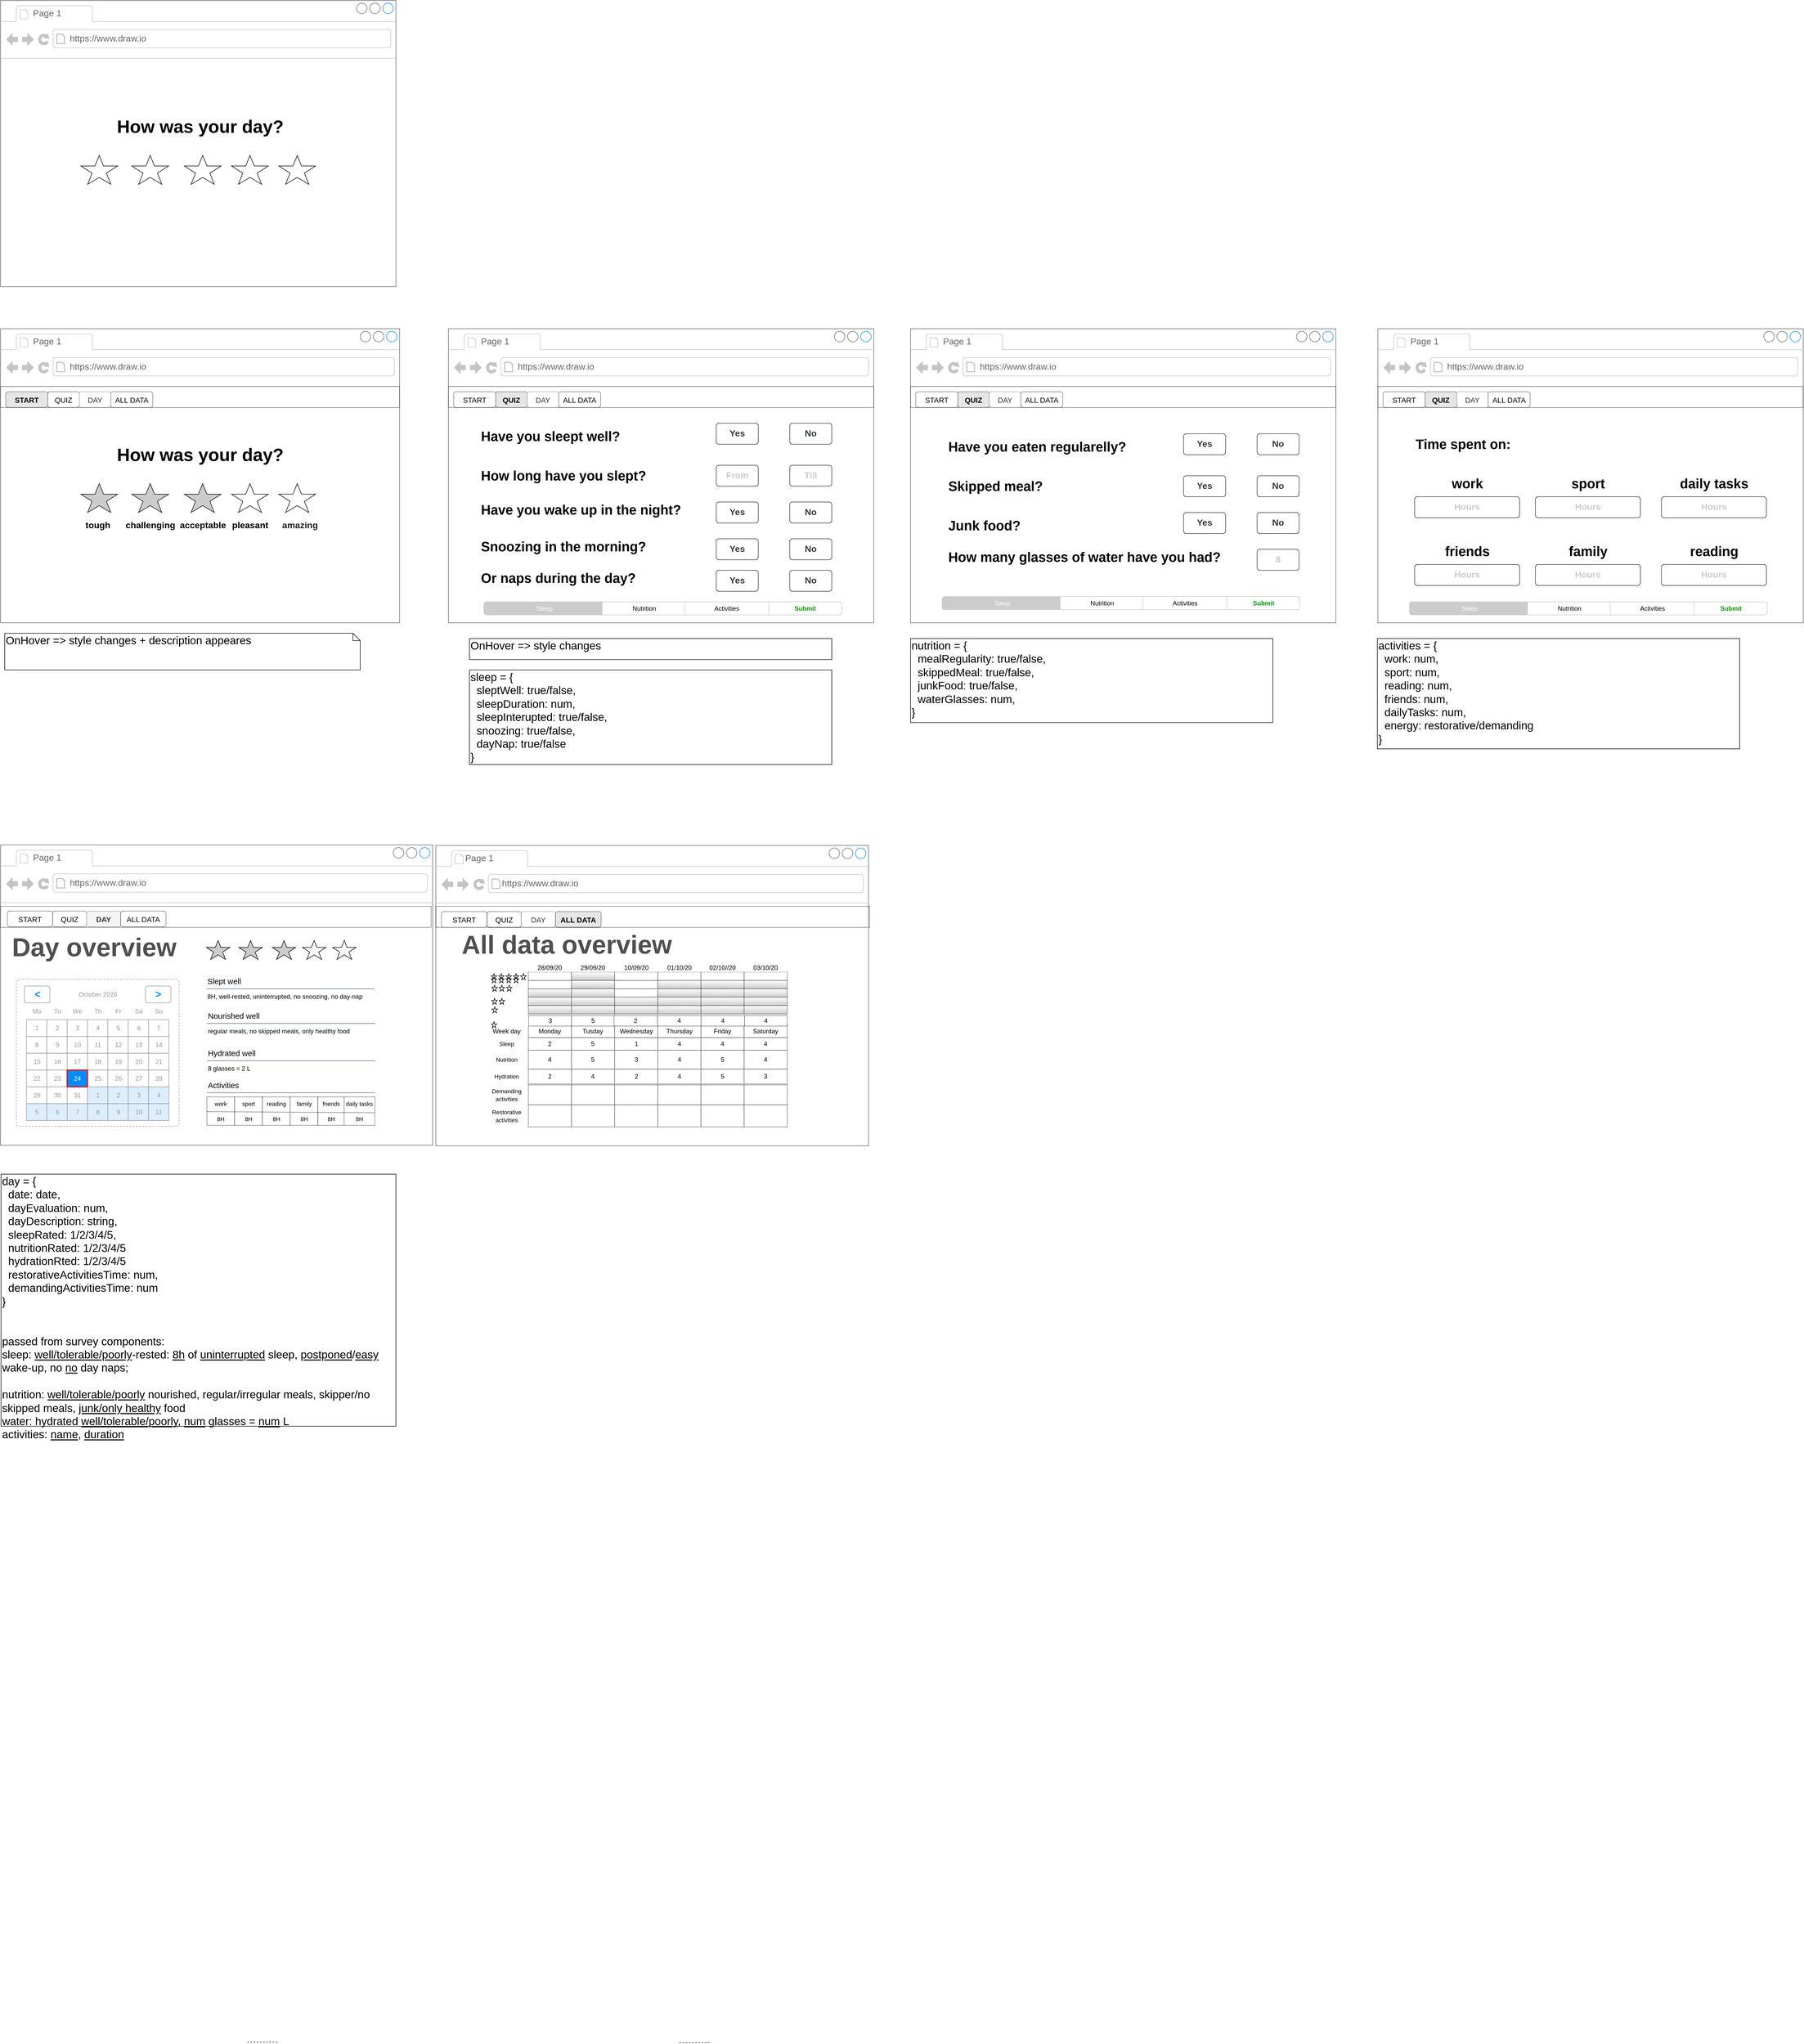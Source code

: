 <mxfile version="13.7.6" type="github">
  <diagram id="H3dyZMWb0Ev_Wrh2e_3i" name="Page-1">
    <mxGraphModel dx="2703" dy="1754" grid="1" gridSize="10" guides="1" tooltips="1" connect="1" arrows="1" fold="1" page="1" pageScale="1" pageWidth="827" pageHeight="1169" math="0" shadow="0">
      <root>
        <mxCell id="0" />
        <mxCell id="1" parent="0" />
        <mxCell id="9NFHFE5VKS4REKrybLd1-11" value="" style="strokeWidth=1;shadow=0;dashed=0;align=center;html=1;shape=mxgraph.mockup.containers.browserWindow;rSize=0;strokeColor=#666666;strokeColor2=#008cff;strokeColor3=#c4c4c4;mainText=,;recursiveResize=0;" parent="1" vertex="1">
          <mxGeometry x="67" y="145" width="753" height="545" as="geometry" />
        </mxCell>
        <mxCell id="9NFHFE5VKS4REKrybLd1-12" value="Page 1" style="strokeWidth=1;shadow=0;dashed=0;align=center;html=1;shape=mxgraph.mockup.containers.anchor;fontSize=17;fontColor=#666666;align=left;" parent="9NFHFE5VKS4REKrybLd1-11" vertex="1">
          <mxGeometry x="60" y="12" width="110" height="26" as="geometry" />
        </mxCell>
        <mxCell id="9NFHFE5VKS4REKrybLd1-13" value="https://www.draw.io" style="strokeWidth=1;shadow=0;dashed=0;align=center;html=1;shape=mxgraph.mockup.containers.anchor;rSize=0;fontSize=17;fontColor=#666666;align=left;" parent="9NFHFE5VKS4REKrybLd1-11" vertex="1">
          <mxGeometry x="130" y="60" width="250" height="26" as="geometry" />
        </mxCell>
        <mxCell id="9NFHFE5VKS4REKrybLd1-19" value="&lt;h1&gt;How was your day?&lt;/h1&gt;" style="strokeWidth=1;shadow=0;dashed=0;align=center;html=1;shape=mxgraph.mockup.text.alphanumeric;linkText=;html=1;fontStyle=0;fontSize=17;strokeColor=none;fillColor=none;" parent="9NFHFE5VKS4REKrybLd1-11" vertex="1">
          <mxGeometry x="155" y="215" width="450" height="50" as="geometry" />
        </mxCell>
        <mxCell id="9NFHFE5VKS4REKrybLd1-22" value="" style="verticalLabelPosition=bottom;verticalAlign=top;html=1;shape=mxgraph.basic.star;shadow=0;dashed=0;strokeWidth=1;fillColor=none;fontSize=17;" parent="9NFHFE5VKS4REKrybLd1-11" vertex="1">
          <mxGeometry x="153" y="295" width="70" height="55" as="geometry" />
        </mxCell>
        <mxCell id="9NFHFE5VKS4REKrybLd1-23" value="" style="verticalLabelPosition=bottom;verticalAlign=top;html=1;shape=mxgraph.basic.star;shadow=0;dashed=0;strokeWidth=1;fillColor=none;fontSize=17;" parent="9NFHFE5VKS4REKrybLd1-11" vertex="1">
          <mxGeometry x="250" y="295" width="70" height="55" as="geometry" />
        </mxCell>
        <mxCell id="9NFHFE5VKS4REKrybLd1-25" value="" style="verticalLabelPosition=bottom;verticalAlign=top;html=1;shape=mxgraph.basic.star;shadow=0;dashed=0;strokeWidth=1;fillColor=none;fontSize=17;" parent="9NFHFE5VKS4REKrybLd1-11" vertex="1">
          <mxGeometry x="350" y="295" width="70" height="55" as="geometry" />
        </mxCell>
        <mxCell id="9NFHFE5VKS4REKrybLd1-27" value="" style="verticalLabelPosition=bottom;verticalAlign=top;html=1;shape=mxgraph.basic.star;shadow=0;dashed=0;strokeWidth=1;fillColor=none;fontSize=17;" parent="9NFHFE5VKS4REKrybLd1-11" vertex="1">
          <mxGeometry x="440" y="295" width="70" height="55" as="geometry" />
        </mxCell>
        <mxCell id="9NFHFE5VKS4REKrybLd1-29" value="" style="verticalLabelPosition=bottom;verticalAlign=top;html=1;shape=mxgraph.basic.star;shadow=0;dashed=0;strokeWidth=1;fillColor=none;fontSize=17;" parent="9NFHFE5VKS4REKrybLd1-11" vertex="1">
          <mxGeometry x="530" y="295" width="70" height="55" as="geometry" />
        </mxCell>
        <mxCell id="9NFHFE5VKS4REKrybLd1-31" value="" style="strokeWidth=1;shadow=0;dashed=0;align=center;html=1;shape=mxgraph.mockup.containers.browserWindow;rSize=0;strokeColor=#666666;strokeColor2=#008cff;strokeColor3=#c4c4c4;mainText=,;recursiveResize=0;" parent="1" vertex="1">
          <mxGeometry x="67" y="770" width="760" height="560" as="geometry" />
        </mxCell>
        <mxCell id="9NFHFE5VKS4REKrybLd1-32" value="Page 1" style="strokeWidth=1;shadow=0;dashed=0;align=center;html=1;shape=mxgraph.mockup.containers.anchor;fontSize=17;fontColor=#666666;align=left;" parent="9NFHFE5VKS4REKrybLd1-31" vertex="1">
          <mxGeometry x="60" y="12" width="110" height="26" as="geometry" />
        </mxCell>
        <mxCell id="9NFHFE5VKS4REKrybLd1-33" value="https://www.draw.io" style="strokeWidth=1;shadow=0;dashed=0;align=center;html=1;shape=mxgraph.mockup.containers.anchor;rSize=0;fontSize=17;fontColor=#666666;align=left;" parent="9NFHFE5VKS4REKrybLd1-31" vertex="1">
          <mxGeometry x="130" y="60" width="250" height="26" as="geometry" />
        </mxCell>
        <mxCell id="9NFHFE5VKS4REKrybLd1-34" value="&lt;h1&gt;How was your day?&lt;/h1&gt;" style="strokeWidth=1;shadow=0;dashed=0;align=center;html=1;shape=mxgraph.mockup.text.alphanumeric;linkText=;html=1;fontStyle=0;fontSize=17;strokeColor=none;fillColor=none;" parent="9NFHFE5VKS4REKrybLd1-31" vertex="1">
          <mxGeometry x="155" y="215" width="450" height="50" as="geometry" />
        </mxCell>
        <mxCell id="9NFHFE5VKS4REKrybLd1-35" value="" style="verticalLabelPosition=bottom;verticalAlign=top;html=1;shape=mxgraph.basic.star;shadow=0;dashed=0;strokeWidth=1;fillColor=#CCCCCC;fontSize=17;" parent="9NFHFE5VKS4REKrybLd1-31" vertex="1">
          <mxGeometry x="153" y="295" width="70" height="55" as="geometry" />
        </mxCell>
        <mxCell id="9NFHFE5VKS4REKrybLd1-36" value="" style="verticalLabelPosition=bottom;verticalAlign=top;html=1;shape=mxgraph.basic.star;shadow=0;dashed=0;strokeWidth=1;fillColor=#CCCCCC;fontSize=17;" parent="9NFHFE5VKS4REKrybLd1-31" vertex="1">
          <mxGeometry x="250" y="295" width="70" height="55" as="geometry" />
        </mxCell>
        <mxCell id="9NFHFE5VKS4REKrybLd1-37" value="" style="verticalLabelPosition=bottom;verticalAlign=top;html=1;shape=mxgraph.basic.star;shadow=0;dashed=0;strokeWidth=1;fillColor=#CCCCCC;fontSize=17;" parent="9NFHFE5VKS4REKrybLd1-31" vertex="1">
          <mxGeometry x="350" y="295" width="70" height="55" as="geometry" />
        </mxCell>
        <mxCell id="9NFHFE5VKS4REKrybLd1-38" value="" style="verticalLabelPosition=bottom;verticalAlign=top;html=1;shape=mxgraph.basic.star;shadow=0;dashed=0;strokeWidth=1;fillColor=none;fontSize=17;" parent="9NFHFE5VKS4REKrybLd1-31" vertex="1">
          <mxGeometry x="440" y="295" width="70" height="55" as="geometry" />
        </mxCell>
        <mxCell id="9NFHFE5VKS4REKrybLd1-39" value="" style="verticalLabelPosition=bottom;verticalAlign=top;html=1;shape=mxgraph.basic.star;shadow=0;dashed=0;strokeWidth=1;fillColor=none;fontSize=17;" parent="9NFHFE5VKS4REKrybLd1-31" vertex="1">
          <mxGeometry x="530" y="295" width="70" height="55" as="geometry" />
        </mxCell>
        <mxCell id="9NFHFE5VKS4REKrybLd1-43" value="&lt;h4&gt;acceptable&lt;/h4&gt;" style="text;html=1;resizable=0;autosize=1;align=center;verticalAlign=middle;points=[];fillColor=none;strokeColor=none;rounded=0;shadow=0;dashed=0;fontSize=17;" parent="9NFHFE5VKS4REKrybLd1-31" vertex="1">
          <mxGeometry x="335" y="340" width="100" height="70" as="geometry" />
        </mxCell>
        <mxCell id="9NFHFE5VKS4REKrybLd1-44" value="&lt;h4&gt;pleasant&lt;/h4&gt;" style="text;html=1;resizable=0;autosize=1;align=center;verticalAlign=middle;points=[];fillColor=none;strokeColor=none;rounded=0;shadow=0;dashed=0;fontSize=17;" parent="9NFHFE5VKS4REKrybLd1-31" vertex="1">
          <mxGeometry x="435" y="340" width="80" height="70" as="geometry" />
        </mxCell>
        <mxCell id="9NFHFE5VKS4REKrybLd1-45" value="&lt;h4&gt;&lt;b style=&quot;color: rgb(34 , 34 , 34) ; font-family: &amp;#34;arial&amp;#34; , sans-serif ; text-align: left ; background-color: rgb(255 , 255 , 255)&quot;&gt;&lt;b&gt;&lt;font style=&quot;font-size: 17px&quot;&gt;amazing&lt;/font&gt;&lt;/b&gt;&lt;/b&gt;&lt;br&gt;&lt;/h4&gt;" style="text;html=1;resizable=0;autosize=1;align=center;verticalAlign=middle;points=[];fillColor=none;strokeColor=none;rounded=0;shadow=0;dashed=0;fontSize=17;" parent="9NFHFE5VKS4REKrybLd1-31" vertex="1">
          <mxGeometry x="530" y="340" width="80" height="70" as="geometry" />
        </mxCell>
        <mxCell id="9NFHFE5VKS4REKrybLd1-46" value="&lt;h4&gt;challenging&lt;/h4&gt;" style="text;html=1;resizable=0;autosize=1;align=center;verticalAlign=middle;points=[];fillColor=none;strokeColor=none;rounded=0;shadow=0;dashed=0;fontSize=17;" parent="9NFHFE5VKS4REKrybLd1-31" vertex="1">
          <mxGeometry x="230" y="340" width="110" height="70" as="geometry" />
        </mxCell>
        <mxCell id="9NFHFE5VKS4REKrybLd1-61" value="&lt;h4&gt;tough&lt;/h4&gt;" style="text;html=1;resizable=0;autosize=1;align=center;verticalAlign=middle;points=[];fillColor=none;strokeColor=none;rounded=0;shadow=0;dashed=0;fontSize=17;" parent="9NFHFE5VKS4REKrybLd1-31" vertex="1">
          <mxGeometry x="155" y="340" width="60" height="70" as="geometry" />
        </mxCell>
        <mxCell id="PMnQvKvV0bI0PWe8ptfF-861" value="" style="group" vertex="1" connectable="0" parent="9NFHFE5VKS4REKrybLd1-31">
          <mxGeometry y="110" width="760" height="40" as="geometry" />
        </mxCell>
        <mxCell id="PMnQvKvV0bI0PWe8ptfF-862" value="START" style="fontSize=14;shadow=0;dashed=1;dashPattern=1 1;sketch=0;align=center;rounded=1;fontStyle=1;fillColor=#E6E6E6;" vertex="1" parent="PMnQvKvV0bI0PWe8ptfF-861">
          <mxGeometry x="10" y="10" width="80" height="30" as="geometry" />
        </mxCell>
        <mxCell id="PMnQvKvV0bI0PWe8ptfF-863" value="QUIZ" style="fillColor=none;fontSize=14;shadow=0;dashed=1;dashPattern=1 1;sketch=0;align=center;rounded=1;" vertex="1" parent="PMnQvKvV0bI0PWe8ptfF-861">
          <mxGeometry x="90" y="10" width="60" height="30" as="geometry" />
        </mxCell>
        <mxCell id="PMnQvKvV0bI0PWe8ptfF-864" value="DAY " style="strokeColor=#666666;fontSize=14;shadow=0;dashed=1;dashPattern=1 1;sketch=0;align=center;fontStyle=0;fontColor=#333333;rounded=1;fillColor=none;" vertex="1" parent="PMnQvKvV0bI0PWe8ptfF-861">
          <mxGeometry x="150" y="10" width="60" height="30" as="geometry" />
        </mxCell>
        <mxCell id="PMnQvKvV0bI0PWe8ptfF-865" value="ALL DATA" style="fontSize=14;shadow=0;dashed=1;dashPattern=1 1;sketch=0;align=center;rounded=1;fontStyle=0;fillColor=none;" vertex="1" parent="PMnQvKvV0bI0PWe8ptfF-861">
          <mxGeometry x="210" y="10" width="80" height="30" as="geometry" />
        </mxCell>
        <mxCell id="PMnQvKvV0bI0PWe8ptfF-866" value="" style="rounded=0;whiteSpace=wrap;html=1;shadow=0;dashed=1;dashPattern=1 1;sketch=0;strokeColor=#000000;fillColor=none;gradientColor=#ffffff;fontSize=12;align=center;" vertex="1" parent="PMnQvKvV0bI0PWe8ptfF-861">
          <mxGeometry width="760" height="40" as="geometry" />
        </mxCell>
        <mxCell id="9NFHFE5VKS4REKrybLd1-62" value="" style="strokeWidth=1;shadow=0;dashed=0;align=center;html=1;shape=mxgraph.mockup.containers.browserWindow;rSize=0;strokeColor=#666666;strokeColor2=#008cff;strokeColor3=#c4c4c4;mainText=,;recursiveResize=0;" parent="1" vertex="1">
          <mxGeometry x="920" y="770" width="810" height="560" as="geometry" />
        </mxCell>
        <mxCell id="9NFHFE5VKS4REKrybLd1-63" value="Page 1" style="strokeWidth=1;shadow=0;dashed=0;align=center;html=1;shape=mxgraph.mockup.containers.anchor;fontSize=17;fontColor=#666666;align=left;" parent="9NFHFE5VKS4REKrybLd1-62" vertex="1">
          <mxGeometry x="60" y="12" width="110" height="26" as="geometry" />
        </mxCell>
        <mxCell id="9NFHFE5VKS4REKrybLd1-64" value="https://www.draw.io" style="strokeWidth=1;shadow=0;dashed=0;align=center;html=1;shape=mxgraph.mockup.containers.anchor;rSize=0;fontSize=17;fontColor=#666666;align=left;" parent="9NFHFE5VKS4REKrybLd1-62" vertex="1">
          <mxGeometry x="130" y="60" width="250" height="26" as="geometry" />
        </mxCell>
        <mxCell id="9NFHFE5VKS4REKrybLd1-168" value="&lt;h2&gt;Have you sleept well?&lt;/h2&gt;" style="strokeWidth=1;shadow=0;dashed=0;align=left;html=1;shape=mxgraph.mockup.text.alphanumeric;linkText=;html=1;fontStyle=0;fontSize=17;strokeColor=none;fillColor=none;verticalAlign=middle;spacingTop=0;" parent="9NFHFE5VKS4REKrybLd1-62" vertex="1">
          <mxGeometry x="60" y="180" width="450" height="50" as="geometry" />
        </mxCell>
        <mxCell id="9NFHFE5VKS4REKrybLd1-171" value="&lt;h2 style=&quot;font-size: 17px;&quot;&gt;No&lt;/h2&gt;" style="html=1;shadow=0;dashed=0;shape=mxgraph.bootstrap.rrect;rSize=5;strokeColor=#343A40;strokeWidth=1;fillColor=none;fontColor=#343A40;whiteSpace=wrap;align=center;verticalAlign=middle;spacingLeft=0;fontStyle=0;fontSize=17;spacing=5;" parent="9NFHFE5VKS4REKrybLd1-62" vertex="1">
          <mxGeometry x="650" y="180" width="80" height="40" as="geometry" />
        </mxCell>
        <mxCell id="9NFHFE5VKS4REKrybLd1-169" value="&lt;h2 style=&quot;font-size: 17px;&quot;&gt;Yes&lt;/h2&gt;" style="html=1;shadow=0;dashed=0;shape=mxgraph.bootstrap.rrect;rSize=5;strokeColor=#343A40;strokeWidth=1;fillColor=none;fontColor=#343A40;whiteSpace=wrap;align=center;verticalAlign=middle;spacingLeft=0;fontStyle=0;fontSize=17;spacing=5;" parent="9NFHFE5VKS4REKrybLd1-62" vertex="1">
          <mxGeometry x="510" y="180" width="80" height="40" as="geometry" />
        </mxCell>
        <mxCell id="9NFHFE5VKS4REKrybLd1-191" value="&lt;h2&gt;How long have you slept?&lt;/h2&gt;" style="strokeWidth=1;shadow=0;dashed=0;align=left;html=1;shape=mxgraph.mockup.text.alphanumeric;linkText=;html=1;fontStyle=0;fontSize=17;strokeColor=none;fillColor=none;verticalAlign=middle;spacingTop=0;" parent="9NFHFE5VKS4REKrybLd1-62" vertex="1">
          <mxGeometry x="60" y="255" width="450" height="50" as="geometry" />
        </mxCell>
        <mxCell id="9NFHFE5VKS4REKrybLd1-192" value="&lt;h2&gt;&lt;br&gt;&lt;/h2&gt;" style="strokeWidth=1;shadow=0;dashed=0;align=left;html=1;shape=mxgraph.mockup.text.alphanumeric;linkText=;html=1;fontStyle=0;fontSize=17;strokeColor=none;fillColor=none;verticalAlign=middle;spacingTop=0;" parent="9NFHFE5VKS4REKrybLd1-62" vertex="1">
          <mxGeometry x="80" y="330" width="450" height="50" as="geometry" />
        </mxCell>
        <mxCell id="9NFHFE5VKS4REKrybLd1-195" value="&lt;h2 style=&quot;font-size: 17px&quot;&gt;&lt;font color=&quot;#cccccc&quot;&gt;Till&lt;/font&gt;&lt;/h2&gt;" style="html=1;shadow=0;dashed=0;shape=mxgraph.bootstrap.rrect;rSize=5;strokeColor=#343A40;strokeWidth=1;fillColor=none;fontColor=#343A40;whiteSpace=wrap;align=center;verticalAlign=middle;spacingLeft=0;fontStyle=0;fontSize=17;spacing=5;" parent="9NFHFE5VKS4REKrybLd1-62" vertex="1">
          <mxGeometry x="650" y="260" width="80" height="40" as="geometry" />
        </mxCell>
        <mxCell id="9NFHFE5VKS4REKrybLd1-196" value="&lt;h2 style=&quot;font-size: 17px&quot;&gt;&lt;font color=&quot;#cccccc&quot;&gt;From&lt;/font&gt;&lt;/h2&gt;" style="html=1;shadow=0;dashed=0;shape=mxgraph.bootstrap.rrect;rSize=5;strokeColor=#343A40;strokeWidth=1;fillColor=none;fontColor=#343A40;whiteSpace=wrap;align=center;verticalAlign=middle;spacingLeft=0;fontStyle=0;fontSize=17;spacing=5;" parent="9NFHFE5VKS4REKrybLd1-62" vertex="1">
          <mxGeometry x="510" y="260" width="80" height="40" as="geometry" />
        </mxCell>
        <mxCell id="9NFHFE5VKS4REKrybLd1-212" value="&lt;h2&gt;Have you wake up in the night?&lt;/h2&gt;" style="strokeWidth=1;shadow=0;dashed=0;align=left;html=1;shape=mxgraph.mockup.text.alphanumeric;linkText=;html=1;fontStyle=0;fontSize=17;strokeColor=none;fillColor=none;verticalAlign=middle;spacingTop=0;" parent="9NFHFE5VKS4REKrybLd1-62" vertex="1">
          <mxGeometry x="60" y="320" width="450" height="50" as="geometry" />
        </mxCell>
        <mxCell id="9NFHFE5VKS4REKrybLd1-207" value="&lt;h2 style=&quot;font-size: 17px;&quot;&gt;Yes&lt;/h2&gt;" style="html=1;shadow=0;dashed=0;shape=mxgraph.bootstrap.rrect;rSize=5;strokeColor=#343A40;strokeWidth=1;fillColor=none;fontColor=#343A40;whiteSpace=wrap;align=center;verticalAlign=middle;spacingLeft=0;fontStyle=0;fontSize=17;spacing=5;" parent="9NFHFE5VKS4REKrybLd1-62" vertex="1">
          <mxGeometry x="510" y="330" width="80" height="40" as="geometry" />
        </mxCell>
        <mxCell id="9NFHFE5VKS4REKrybLd1-206" value="&lt;h2 style=&quot;font-size: 17px;&quot;&gt;No&lt;/h2&gt;" style="html=1;shadow=0;dashed=0;shape=mxgraph.bootstrap.rrect;rSize=5;strokeColor=#343A40;strokeWidth=1;fillColor=none;fontColor=#343A40;whiteSpace=wrap;align=center;verticalAlign=middle;spacingLeft=0;fontStyle=0;fontSize=17;spacing=5;" parent="9NFHFE5VKS4REKrybLd1-62" vertex="1">
          <mxGeometry x="650" y="330" width="80" height="40" as="geometry" />
        </mxCell>
        <mxCell id="9NFHFE5VKS4REKrybLd1-213" value="&lt;h2&gt;Snoozing in the morning?&lt;/h2&gt;" style="strokeWidth=1;shadow=0;dashed=0;align=left;html=1;shape=mxgraph.mockup.text.alphanumeric;linkText=;html=1;fontStyle=0;fontSize=17;strokeColor=none;fillColor=none;verticalAlign=middle;spacingTop=0;" parent="9NFHFE5VKS4REKrybLd1-62" vertex="1">
          <mxGeometry x="60" y="390" width="450" height="50" as="geometry" />
        </mxCell>
        <mxCell id="9NFHFE5VKS4REKrybLd1-214" value="&lt;h2 style=&quot;font-size: 17px;&quot;&gt;No&lt;/h2&gt;" style="html=1;shadow=0;dashed=0;shape=mxgraph.bootstrap.rrect;rSize=5;strokeColor=#343A40;strokeWidth=1;fillColor=none;fontColor=#343A40;whiteSpace=wrap;align=center;verticalAlign=middle;spacingLeft=0;fontStyle=0;fontSize=17;spacing=5;" parent="9NFHFE5VKS4REKrybLd1-62" vertex="1">
          <mxGeometry x="650" y="400" width="80" height="40" as="geometry" />
        </mxCell>
        <mxCell id="9NFHFE5VKS4REKrybLd1-215" value="&lt;h2 style=&quot;font-size: 17px;&quot;&gt;Yes&lt;/h2&gt;" style="html=1;shadow=0;dashed=0;shape=mxgraph.bootstrap.rrect;rSize=5;strokeColor=#343A40;strokeWidth=1;fillColor=none;fontColor=#343A40;whiteSpace=wrap;align=center;verticalAlign=middle;spacingLeft=0;fontStyle=0;fontSize=17;spacing=5;" parent="9NFHFE5VKS4REKrybLd1-62" vertex="1">
          <mxGeometry x="510" y="400" width="80" height="40" as="geometry" />
        </mxCell>
        <mxCell id="9NFHFE5VKS4REKrybLd1-205" value="&lt;h2&gt;Or naps during the day?&lt;/h2&gt;" style="strokeWidth=1;shadow=0;dashed=0;align=left;html=1;shape=mxgraph.mockup.text.alphanumeric;linkText=;html=1;fontStyle=0;fontSize=17;strokeColor=none;fillColor=none;verticalAlign=middle;spacingTop=0;" parent="9NFHFE5VKS4REKrybLd1-62" vertex="1">
          <mxGeometry x="60" y="450" width="426" height="50" as="geometry" />
        </mxCell>
        <mxCell id="9NFHFE5VKS4REKrybLd1-211" value="&lt;h2 style=&quot;font-size: 17px&quot;&gt;Yes&lt;/h2&gt;" style="html=1;shadow=0;dashed=0;shape=mxgraph.bootstrap.rrect;rSize=5;strokeColor=#343A40;strokeWidth=1;fillColor=none;fontColor=#343A40;whiteSpace=wrap;align=center;verticalAlign=middle;spacingLeft=0;fontStyle=0;fontSize=17;spacing=5;" parent="9NFHFE5VKS4REKrybLd1-62" vertex="1">
          <mxGeometry x="510" y="460" width="80" height="40" as="geometry" />
        </mxCell>
        <mxCell id="9NFHFE5VKS4REKrybLd1-210" value="&lt;h2 style=&quot;font-size: 17px&quot;&gt;No&lt;/h2&gt;" style="html=1;shadow=0;dashed=0;shape=mxgraph.bootstrap.rrect;rSize=5;strokeColor=#343A40;strokeWidth=1;fillColor=none;fontColor=#343A40;whiteSpace=wrap;align=center;verticalAlign=middle;spacingLeft=0;fontStyle=0;fontSize=17;spacing=5;" parent="9NFHFE5VKS4REKrybLd1-62" vertex="1">
          <mxGeometry x="650" y="460" width="80" height="40" as="geometry" />
        </mxCell>
        <mxCell id="9NFHFE5VKS4REKrybLd1-308" value="" style="html=1;shadow=0;dashed=0;shape=mxgraph.bootstrap.rrect;rSize=5;html=1;whiteSpace=wrap;fillColor=#ffffff;align=center;strokeColor=#CCCCCC;" parent="9NFHFE5VKS4REKrybLd1-62" vertex="1">
          <mxGeometry x="67.5" y="520" width="675" height="25" as="geometry" />
        </mxCell>
        <mxCell id="9NFHFE5VKS4REKrybLd1-309" value="Sleep" style="strokeColor=inherit;gradientColor=inherit;html=1;shadow=0;dashed=0;shape=mxgraph.bootstrap.leftButton;rSize=5;perimeter=none;whiteSpace=wrap;resizeHeight=1;fillColor=#CCCCCC;strokeColor=none;fontColor=#ffffff;fontSize=12;" parent="9NFHFE5VKS4REKrybLd1-308" vertex="1">
          <mxGeometry width="230" height="25" relative="1" as="geometry" />
        </mxCell>
        <mxCell id="9NFHFE5VKS4REKrybLd1-310" value="&lt;span style=&quot;background-color: rgb(255 , 255 , 255)&quot;&gt;Nutrition&lt;/span&gt;" style="strokeColor=inherit;fillColor=inherit;gradientColor=inherit;fontColor=inherit;html=1;shadow=0;dashed=0;perimeter=none;whiteSpace=wrap;resizeHeight=1;fontSize=12;" parent="9NFHFE5VKS4REKrybLd1-308" vertex="1">
          <mxGeometry width="160" height="25" relative="1" as="geometry">
            <mxPoint x="225" as="offset" />
          </mxGeometry>
        </mxCell>
        <mxCell id="9NFHFE5VKS4REKrybLd1-311" value="&lt;font color=&quot;#009900&quot;&gt;&lt;b&gt;Submit&lt;/b&gt;&lt;/font&gt;" style="strokeColor=inherit;fillColor=inherit;gradientColor=inherit;fontColor=inherit;html=1;shadow=0;dashed=0;shape=mxgraph.bootstrap.rightButton;rSize=5;perimeter=none;whiteSpace=wrap;resizeHeight=1;fontSize=12;" parent="9NFHFE5VKS4REKrybLd1-308" vertex="1">
          <mxGeometry x="1" width="139" height="25" relative="1" as="geometry">
            <mxPoint x="-132.5" as="offset" />
          </mxGeometry>
        </mxCell>
        <mxCell id="PMnQvKvV0bI0PWe8ptfF-22" value="&lt;span style=&quot;background-color: rgb(255 , 255 , 255)&quot;&gt;Activities&lt;/span&gt;" style="strokeColor=inherit;fillColor=inherit;gradientColor=inherit;fontColor=inherit;html=1;shadow=0;dashed=0;perimeter=none;whiteSpace=wrap;resizeHeight=1;fontSize=12;" vertex="1" parent="9NFHFE5VKS4REKrybLd1-308">
          <mxGeometry x="382.5" width="160" height="25" as="geometry" />
        </mxCell>
        <mxCell id="PMnQvKvV0bI0PWe8ptfF-844" value="" style="group" vertex="1" connectable="0" parent="9NFHFE5VKS4REKrybLd1-62">
          <mxGeometry y="110" width="810" height="40" as="geometry" />
        </mxCell>
        <mxCell id="PMnQvKvV0bI0PWe8ptfF-802" value="" style="rounded=0;whiteSpace=wrap;html=1;shadow=0;dashed=1;dashPattern=1 1;sketch=0;strokeColor=#000000;fillColor=none;gradientColor=#ffffff;fontSize=12;align=center;" vertex="1" parent="PMnQvKvV0bI0PWe8ptfF-844">
          <mxGeometry width="810" height="40" as="geometry" />
        </mxCell>
        <mxCell id="PMnQvKvV0bI0PWe8ptfF-833" value="START" style="fillColor=none;fontSize=14;shadow=0;dashed=1;dashPattern=1 1;sketch=0;align=center;rounded=1;" vertex="1" parent="PMnQvKvV0bI0PWe8ptfF-844">
          <mxGeometry x="10" y="10" width="80" height="30" as="geometry" />
        </mxCell>
        <mxCell id="PMnQvKvV0bI0PWe8ptfF-834" value="QUIZ" style="fontSize=14;shadow=0;dashed=1;dashPattern=1 1;sketch=0;align=center;rounded=1;fontStyle=1;labelBackgroundColor=none;fillColor=#E6E6E6;" vertex="1" parent="PMnQvKvV0bI0PWe8ptfF-844">
          <mxGeometry x="90" y="10" width="60" height="30" as="geometry" />
        </mxCell>
        <mxCell id="PMnQvKvV0bI0PWe8ptfF-835" value="DAY " style="strokeColor=#666666;fontSize=14;shadow=0;dashed=1;dashPattern=1 1;sketch=0;align=center;fontStyle=0;fontColor=#333333;rounded=1;fillColor=none;" vertex="1" parent="PMnQvKvV0bI0PWe8ptfF-844">
          <mxGeometry x="150" y="10" width="60" height="30" as="geometry" />
        </mxCell>
        <mxCell id="PMnQvKvV0bI0PWe8ptfF-836" value="ALL DATA" style="fontSize=14;shadow=0;dashed=1;dashPattern=1 1;sketch=0;align=center;rounded=1;fontStyle=0;fillColor=none;" vertex="1" parent="PMnQvKvV0bI0PWe8ptfF-844">
          <mxGeometry x="210" y="10" width="80" height="30" as="geometry" />
        </mxCell>
        <mxCell id="9NFHFE5VKS4REKrybLd1-216" value="&lt;span style=&quot;font-family: monospace; font-size: 0px;&quot;&gt;%3CmxGraphModel%3E%3Croot%3E%3CmxCell%20id%3D%220%22%2F%3E%3CmxCell%20id%3D%221%22%20parent%3D%220%22%2F%3E%3CmxCell%20id%3D%222%22%20value%3D%22%26lt%3Bh1%26gt%3BHow%20was%20your%20day%3F%26lt%3B%2Fh1%26gt%3B%22%20style%3D%22strokeWidth%3D1%3Bshadow%3D0%3Bdashed%3D0%3Balign%3Dcenter%3Bhtml%3D1%3Bshape%3Dmxgraph.mockup.text.alphanumeric%3BlinkText%3D%3Bhtml%3D1%3BfontStyle%3D0%3BfontSize%3D17%3BstrokeColor%3Dnone%3BfillColor%3Dnone%3B%22%20vertex%3D%221%22%20parent%3D%221%22%3E%3CmxGeometry%20x%3D%22222%22%20y%3D%22985%22%20width%3D%22450%22%20height%3D%2250%22%20as%3D%22geometry%22%2F%3E%3C%2FmxCell%3E%3C%2Froot%3E%3C%2FmxGraphModel%3E&lt;/span&gt;" style="strokeWidth=1;shadow=0;dashed=0;align=center;html=1;shape=mxgraph.mockup.containers.browserWindow;rSize=0;strokeColor=#666666;strokeColor2=#008cff;strokeColor3=#c4c4c4;mainText=,;recursiveResize=0;fillColor=#FFFFFF;" parent="1" vertex="1">
          <mxGeometry x="1800" y="770" width="810" height="560" as="geometry" />
        </mxCell>
        <mxCell id="9NFHFE5VKS4REKrybLd1-217" value="Page 1" style="strokeWidth=1;shadow=0;dashed=0;align=center;html=1;shape=mxgraph.mockup.containers.anchor;fontSize=17;fontColor=#666666;align=left;" parent="9NFHFE5VKS4REKrybLd1-216" vertex="1">
          <mxGeometry x="60" y="12" width="110" height="26" as="geometry" />
        </mxCell>
        <mxCell id="9NFHFE5VKS4REKrybLd1-218" value="https://www.draw.io" style="strokeWidth=1;shadow=0;dashed=0;align=center;html=1;shape=mxgraph.mockup.containers.anchor;rSize=0;fontSize=17;fontColor=#666666;align=left;" parent="9NFHFE5VKS4REKrybLd1-216" vertex="1">
          <mxGeometry x="130" y="60" width="250" height="26" as="geometry" />
        </mxCell>
        <mxCell id="9NFHFE5VKS4REKrybLd1-219" value="&lt;h2&gt;Have you eaten regularelly?&lt;/h2&gt;" style="strokeWidth=1;shadow=0;dashed=0;align=left;html=1;shape=mxgraph.mockup.text.alphanumeric;linkText=;html=1;fontStyle=0;fontSize=17;strokeColor=none;fillColor=none;verticalAlign=middle;spacingTop=0;" parent="9NFHFE5VKS4REKrybLd1-216" vertex="1">
          <mxGeometry x="70" y="200" width="450" height="50" as="geometry" />
        </mxCell>
        <mxCell id="9NFHFE5VKS4REKrybLd1-220" value="&lt;h2 style=&quot;font-size: 17px;&quot;&gt;No&lt;/h2&gt;" style="html=1;shadow=0;dashed=0;shape=mxgraph.bootstrap.rrect;rSize=5;strokeColor=#343A40;strokeWidth=1;fillColor=none;fontColor=#343A40;whiteSpace=wrap;align=center;verticalAlign=middle;spacingLeft=0;fontStyle=0;fontSize=17;spacing=5;" parent="9NFHFE5VKS4REKrybLd1-216" vertex="1">
          <mxGeometry x="660" y="200" width="80" height="40" as="geometry" />
        </mxCell>
        <mxCell id="9NFHFE5VKS4REKrybLd1-221" value="&lt;h2 style=&quot;font-size: 17px;&quot;&gt;Yes&lt;/h2&gt;" style="html=1;shadow=0;dashed=0;shape=mxgraph.bootstrap.rrect;rSize=5;strokeColor=#343A40;strokeWidth=1;fillColor=none;fontColor=#343A40;whiteSpace=wrap;align=center;verticalAlign=middle;spacingLeft=0;fontStyle=0;fontSize=17;spacing=5;" parent="9NFHFE5VKS4REKrybLd1-216" vertex="1">
          <mxGeometry x="520" y="200" width="80" height="40" as="geometry" />
        </mxCell>
        <mxCell id="9NFHFE5VKS4REKrybLd1-222" value="&lt;h2&gt;Skipped meal?&lt;/h2&gt;" style="strokeWidth=1;shadow=0;dashed=0;align=left;html=1;shape=mxgraph.mockup.text.alphanumeric;linkText=;html=1;fontStyle=0;fontSize=17;strokeColor=none;fillColor=none;verticalAlign=middle;spacingTop=0;" parent="9NFHFE5VKS4REKrybLd1-216" vertex="1">
          <mxGeometry x="70" y="275" width="450" height="50" as="geometry" />
        </mxCell>
        <mxCell id="9NFHFE5VKS4REKrybLd1-223" value="&lt;h2&gt;&lt;br&gt;&lt;/h2&gt;" style="strokeWidth=1;shadow=0;dashed=0;align=left;html=1;shape=mxgraph.mockup.text.alphanumeric;linkText=;html=1;fontStyle=0;fontSize=17;strokeColor=none;fillColor=none;verticalAlign=middle;spacingTop=0;" parent="9NFHFE5VKS4REKrybLd1-216" vertex="1">
          <mxGeometry x="80" y="330" width="450" height="50" as="geometry" />
        </mxCell>
        <mxCell id="9NFHFE5VKS4REKrybLd1-224" value="&lt;h2 style=&quot;font-size: 17px&quot;&gt;No&lt;/h2&gt;" style="html=1;shadow=0;dashed=0;shape=mxgraph.bootstrap.rrect;rSize=5;strokeColor=#343A40;strokeWidth=1;fillColor=none;fontColor=#343A40;whiteSpace=wrap;align=center;verticalAlign=middle;spacingLeft=0;fontStyle=0;fontSize=17;spacing=5;" parent="9NFHFE5VKS4REKrybLd1-216" vertex="1">
          <mxGeometry x="660" y="280" width="80" height="40" as="geometry" />
        </mxCell>
        <mxCell id="9NFHFE5VKS4REKrybLd1-225" value="&lt;h2 style=&quot;font-size: 17px&quot;&gt;Yes&lt;/h2&gt;" style="html=1;shadow=0;dashed=0;shape=mxgraph.bootstrap.rrect;rSize=5;strokeColor=#343A40;strokeWidth=1;fillColor=none;fontColor=#343A40;whiteSpace=wrap;align=center;verticalAlign=middle;spacingLeft=0;fontStyle=0;fontSize=17;spacing=5;" parent="9NFHFE5VKS4REKrybLd1-216" vertex="1">
          <mxGeometry x="520" y="280" width="80" height="40" as="geometry" />
        </mxCell>
        <mxCell id="9NFHFE5VKS4REKrybLd1-226" value="&lt;h2&gt;Junk food?&lt;br&gt;&lt;/h2&gt;" style="strokeWidth=1;shadow=0;dashed=0;align=left;html=1;shape=mxgraph.mockup.text.alphanumeric;linkText=;html=1;fontStyle=0;fontSize=17;strokeColor=none;fillColor=none;verticalAlign=middle;spacingTop=0;" parent="9NFHFE5VKS4REKrybLd1-216" vertex="1">
          <mxGeometry x="70" y="350" width="450" height="50" as="geometry" />
        </mxCell>
        <mxCell id="9NFHFE5VKS4REKrybLd1-227" value="&lt;h2 style=&quot;font-size: 17px;&quot;&gt;Yes&lt;/h2&gt;" style="html=1;shadow=0;dashed=0;shape=mxgraph.bootstrap.rrect;rSize=5;strokeColor=#343A40;strokeWidth=1;fillColor=none;fontColor=#343A40;whiteSpace=wrap;align=center;verticalAlign=middle;spacingLeft=0;fontStyle=0;fontSize=17;spacing=5;" parent="9NFHFE5VKS4REKrybLd1-216" vertex="1">
          <mxGeometry x="520" y="350" width="80" height="40" as="geometry" />
        </mxCell>
        <mxCell id="9NFHFE5VKS4REKrybLd1-228" value="&lt;h2 style=&quot;font-size: 17px;&quot;&gt;No&lt;/h2&gt;" style="html=1;shadow=0;dashed=0;shape=mxgraph.bootstrap.rrect;rSize=5;strokeColor=#343A40;strokeWidth=1;fillColor=none;fontColor=#343A40;whiteSpace=wrap;align=center;verticalAlign=middle;spacingLeft=0;fontStyle=0;fontSize=17;spacing=5;" parent="9NFHFE5VKS4REKrybLd1-216" vertex="1">
          <mxGeometry x="660" y="350" width="80" height="40" as="geometry" />
        </mxCell>
        <mxCell id="9NFHFE5VKS4REKrybLd1-229" value="&lt;h2&gt;How many glasses of water have you had?&lt;/h2&gt;" style="strokeWidth=1;shadow=0;dashed=0;align=left;html=1;shape=mxgraph.mockup.text.alphanumeric;linkText=;html=1;fontStyle=0;fontSize=17;strokeColor=none;fillColor=none;verticalAlign=middle;spacingTop=0;" parent="9NFHFE5VKS4REKrybLd1-216" vertex="1">
          <mxGeometry x="70" y="410" width="450" height="50" as="geometry" />
        </mxCell>
        <mxCell id="9NFHFE5VKS4REKrybLd1-230" value="&lt;h2 style=&quot;font-size: 17px&quot;&gt;&lt;font color=&quot;#cccccc&quot;&gt;8&lt;/font&gt;&lt;/h2&gt;" style="html=1;shadow=0;dashed=0;shape=mxgraph.bootstrap.rrect;rSize=5;strokeColor=#343A40;strokeWidth=1;fillColor=none;fontColor=#343A40;whiteSpace=wrap;align=center;verticalAlign=middle;spacingLeft=0;fontStyle=0;fontSize=17;spacing=5;" parent="9NFHFE5VKS4REKrybLd1-216" vertex="1">
          <mxGeometry x="660" y="420" width="80" height="40" as="geometry" />
        </mxCell>
        <mxCell id="PMnQvKvV0bI0PWe8ptfF-23" value="" style="html=1;shadow=0;dashed=0;shape=mxgraph.bootstrap.rrect;rSize=5;html=1;whiteSpace=wrap;fillColor=#ffffff;align=center;strokeColor=#CCCCCC;" vertex="1" parent="9NFHFE5VKS4REKrybLd1-216">
          <mxGeometry x="60" y="510" width="675" height="25" as="geometry" />
        </mxCell>
        <mxCell id="PMnQvKvV0bI0PWe8ptfF-24" value="Sleep" style="strokeColor=inherit;gradientColor=inherit;html=1;shadow=0;dashed=0;shape=mxgraph.bootstrap.leftButton;rSize=5;perimeter=none;whiteSpace=wrap;resizeHeight=1;fillColor=#CCCCCC;strokeColor=none;fontColor=#ffffff;fontSize=12;" vertex="1" parent="PMnQvKvV0bI0PWe8ptfF-23">
          <mxGeometry width="230" height="25" relative="1" as="geometry" />
        </mxCell>
        <mxCell id="PMnQvKvV0bI0PWe8ptfF-25" value="&lt;span style=&quot;background-color: rgb(255 , 255 , 255)&quot;&gt;Nutrition&lt;/span&gt;" style="strokeColor=inherit;fillColor=inherit;gradientColor=inherit;fontColor=inherit;html=1;shadow=0;dashed=0;perimeter=none;whiteSpace=wrap;resizeHeight=1;fontSize=12;" vertex="1" parent="PMnQvKvV0bI0PWe8ptfF-23">
          <mxGeometry width="160" height="25" relative="1" as="geometry">
            <mxPoint x="225" as="offset" />
          </mxGeometry>
        </mxCell>
        <mxCell id="PMnQvKvV0bI0PWe8ptfF-26" value="&lt;b&gt;&lt;font color=&quot;#009900&quot;&gt;Submit&lt;/font&gt;&lt;/b&gt;" style="strokeColor=inherit;fillColor=inherit;gradientColor=inherit;fontColor=inherit;html=1;shadow=0;dashed=0;shape=mxgraph.bootstrap.rightButton;rSize=5;perimeter=none;whiteSpace=wrap;resizeHeight=1;fontSize=12;" vertex="1" parent="PMnQvKvV0bI0PWe8ptfF-23">
          <mxGeometry x="1" width="139" height="25" relative="1" as="geometry">
            <mxPoint x="-132.5" as="offset" />
          </mxGeometry>
        </mxCell>
        <mxCell id="PMnQvKvV0bI0PWe8ptfF-27" value="&lt;span style=&quot;background-color: rgb(255 , 255 , 255)&quot;&gt;Activities&lt;/span&gt;" style="strokeColor=inherit;fillColor=inherit;gradientColor=inherit;fontColor=inherit;html=1;shadow=0;dashed=0;perimeter=none;whiteSpace=wrap;resizeHeight=1;fontSize=12;" vertex="1" parent="PMnQvKvV0bI0PWe8ptfF-23">
          <mxGeometry x="382.5" width="160" height="25" as="geometry" />
        </mxCell>
        <mxCell id="PMnQvKvV0bI0PWe8ptfF-855" value="" style="group" vertex="1" connectable="0" parent="9NFHFE5VKS4REKrybLd1-216">
          <mxGeometry y="110" width="810" height="40" as="geometry" />
        </mxCell>
        <mxCell id="PMnQvKvV0bI0PWe8ptfF-856" value="" style="rounded=0;whiteSpace=wrap;html=1;shadow=0;dashed=1;dashPattern=1 1;sketch=0;strokeColor=#000000;fillColor=none;gradientColor=#ffffff;fontSize=12;align=center;" vertex="1" parent="PMnQvKvV0bI0PWe8ptfF-855">
          <mxGeometry width="810" height="40" as="geometry" />
        </mxCell>
        <mxCell id="PMnQvKvV0bI0PWe8ptfF-857" value="START" style="fillColor=none;fontSize=14;shadow=0;dashed=1;dashPattern=1 1;sketch=0;align=center;rounded=1;" vertex="1" parent="PMnQvKvV0bI0PWe8ptfF-855">
          <mxGeometry x="10" y="10" width="80" height="30" as="geometry" />
        </mxCell>
        <mxCell id="PMnQvKvV0bI0PWe8ptfF-858" value="QUIZ" style="fontSize=14;shadow=0;dashed=1;dashPattern=1 1;sketch=0;align=center;rounded=1;fontStyle=1;labelBackgroundColor=none;fillColor=#E6E6E6;" vertex="1" parent="PMnQvKvV0bI0PWe8ptfF-855">
          <mxGeometry x="90" y="10" width="60" height="30" as="geometry" />
        </mxCell>
        <mxCell id="PMnQvKvV0bI0PWe8ptfF-859" value="DAY " style="strokeColor=#666666;fontSize=14;shadow=0;dashed=1;dashPattern=1 1;sketch=0;align=center;fontStyle=0;fontColor=#333333;rounded=1;fillColor=none;" vertex="1" parent="PMnQvKvV0bI0PWe8ptfF-855">
          <mxGeometry x="150" y="10" width="60" height="30" as="geometry" />
        </mxCell>
        <mxCell id="PMnQvKvV0bI0PWe8ptfF-860" value="ALL DATA" style="fontSize=14;shadow=0;dashed=1;dashPattern=1 1;sketch=0;align=center;rounded=1;fontStyle=0;fillColor=none;" vertex="1" parent="PMnQvKvV0bI0PWe8ptfF-855">
          <mxGeometry x="210" y="10" width="80" height="30" as="geometry" />
        </mxCell>
        <mxCell id="9NFHFE5VKS4REKrybLd1-237" value="&lt;span style=&quot;color: rgba(0 , 0 , 0 , 0) ; font-family: monospace ; font-size: 0px&quot;&gt;%3CmxGraphModel%3E%3Croot%3E%3CmxCell%20id%3D%220%22%2F%3E%3CmxCell%20id%3D%221%22%20parent%3D%220%22%2F%3E%3CmxCell%20id%3D%222%22%20value%3D%22%26lt%3Bh1%26gt%3BHow%20was%20your%20day%3F%26lt%3B%2Fh1%26gt%3B%22%20style%3D%22strokeWidth%3D1%3Bshadow%3D0%3Bdashed%3D0%3Balign%3Dcenter%3Bhtml%3D1%3Bshape%3Dmxgraph.mockup.text.alphanumeric%3BlinkText%3D%3Bhtml%3D1%3BfontStyle%3D0%3BfontSize%3D17%3BstrokeColor%3Dnone%3BfillColor%3Dnone%3B%22%20vertex%3D%221%22%20parent%3D%221%22%3E%3CmxGeometry%20x%3D%22222%22%20y%3D%22985%22%20width%3D%22450%22%20height%3D%2250%22%20as%3D%22geometry%22%2F%3E%3C%2FmxCell%3E%3C%2Froot%3E%3C%2FmxGraphModel%3E&lt;/span&gt;" style="strokeWidth=1;shadow=0;dashed=0;align=center;html=1;shape=mxgraph.mockup.containers.browserWindow;rSize=0;strokeColor=#666666;strokeColor2=#008cff;strokeColor3=#c4c4c4;mainText=,;recursiveResize=0;" parent="1" vertex="1">
          <mxGeometry x="2690" y="770" width="810" height="560" as="geometry" />
        </mxCell>
        <mxCell id="9NFHFE5VKS4REKrybLd1-238" value="Page 1" style="strokeWidth=1;shadow=0;dashed=0;align=center;html=1;shape=mxgraph.mockup.containers.anchor;fontSize=17;fontColor=#666666;align=left;" parent="9NFHFE5VKS4REKrybLd1-237" vertex="1">
          <mxGeometry x="60" y="12" width="110" height="26" as="geometry" />
        </mxCell>
        <mxCell id="9NFHFE5VKS4REKrybLd1-239" value="https://www.draw.io" style="strokeWidth=1;shadow=0;dashed=0;align=center;html=1;shape=mxgraph.mockup.containers.anchor;rSize=0;fontSize=17;fontColor=#666666;align=left;" parent="9NFHFE5VKS4REKrybLd1-237" vertex="1">
          <mxGeometry x="130" y="60" width="250" height="26" as="geometry" />
        </mxCell>
        <mxCell id="9NFHFE5VKS4REKrybLd1-240" value="&lt;h2&gt;Time spent on:&amp;nbsp;&lt;/h2&gt;" style="strokeWidth=1;shadow=0;dashed=0;align=left;html=1;shape=mxgraph.mockup.text.alphanumeric;linkText=;html=1;fontStyle=0;fontSize=17;strokeColor=none;fillColor=none;verticalAlign=middle;spacingTop=0;" parent="9NFHFE5VKS4REKrybLd1-237" vertex="1">
          <mxGeometry x="70" y="195" width="450" height="50" as="geometry" />
        </mxCell>
        <mxCell id="9NFHFE5VKS4REKrybLd1-244" value="&lt;h2&gt;&lt;br&gt;&lt;/h2&gt;" style="strokeWidth=1;shadow=0;dashed=0;align=left;html=1;shape=mxgraph.mockup.text.alphanumeric;linkText=;html=1;fontStyle=0;fontSize=17;strokeColor=none;fillColor=none;verticalAlign=middle;spacingTop=0;" parent="9NFHFE5VKS4REKrybLd1-237" vertex="1">
          <mxGeometry x="80" y="330" width="450" height="50" as="geometry" />
        </mxCell>
        <mxCell id="9NFHFE5VKS4REKrybLd1-281" value="&lt;h2&gt;work&lt;br&gt;&lt;/h2&gt;" style="strokeWidth=1;shadow=0;dashed=0;align=center;html=1;shape=mxgraph.mockup.text.alphanumeric;linkText=;html=1;fontStyle=0;fontSize=17;strokeColor=none;fillColor=none;verticalAlign=middle;spacingTop=0;" parent="9NFHFE5VKS4REKrybLd1-237" vertex="1">
          <mxGeometry x="70" y="270" width="200" height="50" as="geometry" />
        </mxCell>
        <mxCell id="9NFHFE5VKS4REKrybLd1-282" value="&lt;h2 style=&quot;font-size: 17px&quot;&gt;&lt;font color=&quot;#cccccc&quot;&gt;Hours&lt;/font&gt;&lt;/h2&gt;" style="html=1;shadow=0;dashed=0;shape=mxgraph.bootstrap.rrect;rSize=5;strokeColor=#343A40;strokeWidth=1;fillColor=none;fontColor=#343A40;whiteSpace=wrap;align=center;verticalAlign=middle;spacingLeft=0;fontStyle=0;fontSize=17;spacing=5;" parent="9NFHFE5VKS4REKrybLd1-237" vertex="1">
          <mxGeometry x="70" y="320" width="200" height="40" as="geometry" />
        </mxCell>
        <mxCell id="9NFHFE5VKS4REKrybLd1-283" value="&lt;h2&gt;sport&lt;/h2&gt;" style="strokeWidth=1;shadow=0;dashed=0;align=center;html=1;shape=mxgraph.mockup.text.alphanumeric;linkText=;html=1;fontStyle=0;fontSize=17;strokeColor=none;fillColor=none;verticalAlign=middle;spacingTop=0;" parent="9NFHFE5VKS4REKrybLd1-237" vertex="1">
          <mxGeometry x="300" y="270" width="200" height="50" as="geometry" />
        </mxCell>
        <mxCell id="9NFHFE5VKS4REKrybLd1-284" value="&lt;h2 style=&quot;font-size: 17px&quot;&gt;&lt;font color=&quot;#cccccc&quot;&gt;Hours&lt;/font&gt;&lt;/h2&gt;" style="html=1;shadow=0;dashed=0;shape=mxgraph.bootstrap.rrect;rSize=5;strokeColor=#343A40;strokeWidth=1;fillColor=none;fontColor=#343A40;whiteSpace=wrap;align=center;verticalAlign=middle;spacingLeft=0;fontStyle=0;fontSize=17;spacing=5;" parent="9NFHFE5VKS4REKrybLd1-237" vertex="1">
          <mxGeometry x="300" y="320" width="200" height="40" as="geometry" />
        </mxCell>
        <mxCell id="9NFHFE5VKS4REKrybLd1-285" value="&lt;h2&gt;daily tasks&lt;/h2&gt;" style="strokeWidth=1;shadow=0;dashed=0;align=center;html=1;shape=mxgraph.mockup.text.alphanumeric;linkText=;html=1;fontStyle=0;fontSize=17;strokeColor=none;fillColor=none;verticalAlign=middle;spacingTop=0;" parent="9NFHFE5VKS4REKrybLd1-237" vertex="1">
          <mxGeometry x="540" y="270" width="200" height="50" as="geometry" />
        </mxCell>
        <mxCell id="9NFHFE5VKS4REKrybLd1-286" value="&lt;h2 style=&quot;font-size: 17px&quot;&gt;&lt;font color=&quot;#cccccc&quot;&gt;Hours&lt;/font&gt;&lt;/h2&gt;" style="html=1;shadow=0;dashed=0;shape=mxgraph.bootstrap.rrect;rSize=5;strokeColor=#343A40;strokeWidth=1;fillColor=none;fontColor=#343A40;whiteSpace=wrap;align=center;verticalAlign=middle;spacingLeft=0;fontStyle=0;fontSize=17;spacing=5;" parent="9NFHFE5VKS4REKrybLd1-237" vertex="1">
          <mxGeometry x="540" y="320" width="200" height="40" as="geometry" />
        </mxCell>
        <mxCell id="9NFHFE5VKS4REKrybLd1-293" value="&lt;h2&gt;friends&lt;br&gt;&lt;/h2&gt;" style="strokeWidth=1;shadow=0;dashed=0;align=center;html=1;shape=mxgraph.mockup.text.alphanumeric;linkText=;html=1;fontStyle=0;fontSize=17;strokeColor=none;fillColor=none;verticalAlign=middle;spacingTop=0;" parent="9NFHFE5VKS4REKrybLd1-237" vertex="1">
          <mxGeometry x="70" y="399" width="200" height="50" as="geometry" />
        </mxCell>
        <mxCell id="9NFHFE5VKS4REKrybLd1-294" value="&lt;h2 style=&quot;font-size: 17px&quot;&gt;&lt;font color=&quot;#cccccc&quot;&gt;Hours&lt;/font&gt;&lt;/h2&gt;" style="html=1;shadow=0;dashed=0;shape=mxgraph.bootstrap.rrect;rSize=5;strokeColor=#343A40;strokeWidth=1;fillColor=none;fontColor=#343A40;whiteSpace=wrap;align=center;verticalAlign=middle;spacingLeft=0;fontStyle=0;fontSize=17;spacing=5;" parent="9NFHFE5VKS4REKrybLd1-237" vertex="1">
          <mxGeometry x="70" y="449" width="200" height="40" as="geometry" />
        </mxCell>
        <mxCell id="9NFHFE5VKS4REKrybLd1-295" value="&lt;h2&gt;family&lt;br&gt;&lt;/h2&gt;" style="strokeWidth=1;shadow=0;dashed=0;align=center;html=1;shape=mxgraph.mockup.text.alphanumeric;linkText=;html=1;fontStyle=0;fontSize=17;strokeColor=none;fillColor=none;verticalAlign=middle;spacingTop=0;" parent="9NFHFE5VKS4REKrybLd1-237" vertex="1">
          <mxGeometry x="300" y="399" width="200" height="50" as="geometry" />
        </mxCell>
        <mxCell id="9NFHFE5VKS4REKrybLd1-296" value="&lt;h2 style=&quot;font-size: 17px&quot;&gt;&lt;font color=&quot;#cccccc&quot;&gt;Hours&lt;/font&gt;&lt;/h2&gt;" style="html=1;shadow=0;dashed=0;shape=mxgraph.bootstrap.rrect;rSize=5;strokeColor=#343A40;strokeWidth=1;fillColor=none;fontColor=#343A40;whiteSpace=wrap;align=center;verticalAlign=middle;spacingLeft=0;fontStyle=0;fontSize=17;spacing=5;" parent="9NFHFE5VKS4REKrybLd1-237" vertex="1">
          <mxGeometry x="300" y="449" width="200" height="40" as="geometry" />
        </mxCell>
        <mxCell id="9NFHFE5VKS4REKrybLd1-297" value="&lt;h2&gt;reading&lt;/h2&gt;" style="strokeWidth=1;shadow=0;dashed=0;align=center;html=1;shape=mxgraph.mockup.text.alphanumeric;linkText=;html=1;fontStyle=0;fontSize=17;strokeColor=none;fillColor=none;verticalAlign=middle;spacingTop=0;" parent="9NFHFE5VKS4REKrybLd1-237" vertex="1">
          <mxGeometry x="540" y="399" width="200" height="50" as="geometry" />
        </mxCell>
        <mxCell id="9NFHFE5VKS4REKrybLd1-298" value="&lt;h2 style=&quot;font-size: 17px&quot;&gt;&lt;font color=&quot;#cccccc&quot;&gt;Hours&lt;/font&gt;&lt;/h2&gt;" style="html=1;shadow=0;dashed=0;shape=mxgraph.bootstrap.rrect;rSize=5;strokeColor=#343A40;strokeWidth=1;fillColor=none;fontColor=#343A40;whiteSpace=wrap;align=center;verticalAlign=middle;spacingLeft=0;fontStyle=0;fontSize=17;spacing=5;" parent="9NFHFE5VKS4REKrybLd1-237" vertex="1">
          <mxGeometry x="540" y="449" width="200" height="40" as="geometry" />
        </mxCell>
        <mxCell id="PMnQvKvV0bI0PWe8ptfF-28" value="" style="html=1;shadow=0;dashed=0;shape=mxgraph.bootstrap.rrect;rSize=5;html=1;whiteSpace=wrap;fillColor=#ffffff;align=center;strokeColor=#CCCCCC;" vertex="1" parent="9NFHFE5VKS4REKrybLd1-237">
          <mxGeometry x="60" y="520" width="675" height="25" as="geometry" />
        </mxCell>
        <mxCell id="PMnQvKvV0bI0PWe8ptfF-29" value="Sleep" style="strokeColor=inherit;gradientColor=inherit;html=1;shadow=0;dashed=0;shape=mxgraph.bootstrap.leftButton;rSize=5;perimeter=none;whiteSpace=wrap;resizeHeight=1;fillColor=#CCCCCC;strokeColor=none;fontColor=#ffffff;fontSize=12;" vertex="1" parent="PMnQvKvV0bI0PWe8ptfF-28">
          <mxGeometry width="230" height="25" relative="1" as="geometry" />
        </mxCell>
        <mxCell id="PMnQvKvV0bI0PWe8ptfF-30" value="&lt;span style=&quot;background-color: rgb(255 , 255 , 255)&quot;&gt;Nutrition&lt;/span&gt;" style="strokeColor=inherit;fillColor=inherit;gradientColor=inherit;fontColor=inherit;html=1;shadow=0;dashed=0;perimeter=none;whiteSpace=wrap;resizeHeight=1;fontSize=12;" vertex="1" parent="PMnQvKvV0bI0PWe8ptfF-28">
          <mxGeometry width="160" height="25" relative="1" as="geometry">
            <mxPoint x="225" as="offset" />
          </mxGeometry>
        </mxCell>
        <mxCell id="PMnQvKvV0bI0PWe8ptfF-31" value="&lt;b&gt;&lt;font color=&quot;#009900&quot;&gt;Submit&lt;/font&gt;&lt;/b&gt;" style="strokeColor=inherit;fillColor=inherit;gradientColor=inherit;fontColor=inherit;html=1;shadow=0;dashed=0;shape=mxgraph.bootstrap.rightButton;rSize=5;perimeter=none;whiteSpace=wrap;resizeHeight=1;fontSize=12;" vertex="1" parent="PMnQvKvV0bI0PWe8ptfF-28">
          <mxGeometry x="1" width="139" height="25" relative="1" as="geometry">
            <mxPoint x="-132.5" as="offset" />
          </mxGeometry>
        </mxCell>
        <mxCell id="PMnQvKvV0bI0PWe8ptfF-32" value="&lt;span style=&quot;background-color: rgb(255 , 255 , 255)&quot;&gt;Activities&lt;/span&gt;" style="strokeColor=inherit;fillColor=inherit;gradientColor=inherit;fontColor=inherit;html=1;shadow=0;dashed=0;perimeter=none;whiteSpace=wrap;resizeHeight=1;fontSize=12;" vertex="1" parent="PMnQvKvV0bI0PWe8ptfF-28">
          <mxGeometry x="382.5" width="160" height="25" as="geometry" />
        </mxCell>
        <mxCell id="PMnQvKvV0bI0PWe8ptfF-849" value="" style="group" vertex="1" connectable="0" parent="9NFHFE5VKS4REKrybLd1-237">
          <mxGeometry y="110" width="810" height="40" as="geometry" />
        </mxCell>
        <mxCell id="PMnQvKvV0bI0PWe8ptfF-850" value="" style="rounded=0;whiteSpace=wrap;html=1;shadow=0;dashed=1;dashPattern=1 1;sketch=0;strokeColor=#000000;fillColor=none;gradientColor=#ffffff;fontSize=12;align=center;" vertex="1" parent="PMnQvKvV0bI0PWe8ptfF-849">
          <mxGeometry width="810" height="40" as="geometry" />
        </mxCell>
        <mxCell id="PMnQvKvV0bI0PWe8ptfF-851" value="START" style="fillColor=none;fontSize=14;shadow=0;dashed=1;dashPattern=1 1;sketch=0;align=center;rounded=1;" vertex="1" parent="PMnQvKvV0bI0PWe8ptfF-849">
          <mxGeometry x="10" y="10" width="80" height="30" as="geometry" />
        </mxCell>
        <mxCell id="PMnQvKvV0bI0PWe8ptfF-852" value="QUIZ" style="fontSize=14;shadow=0;dashed=1;dashPattern=1 1;sketch=0;align=center;rounded=1;fontStyle=1;labelBackgroundColor=none;fillColor=#E6E6E6;" vertex="1" parent="PMnQvKvV0bI0PWe8ptfF-849">
          <mxGeometry x="90" y="10" width="60" height="30" as="geometry" />
        </mxCell>
        <mxCell id="PMnQvKvV0bI0PWe8ptfF-853" value="DAY " style="strokeColor=#666666;fontSize=14;shadow=0;dashed=1;dashPattern=1 1;sketch=0;align=center;fontStyle=0;fontColor=#333333;rounded=1;fillColor=none;" vertex="1" parent="PMnQvKvV0bI0PWe8ptfF-849">
          <mxGeometry x="150" y="10" width="60" height="30" as="geometry" />
        </mxCell>
        <mxCell id="PMnQvKvV0bI0PWe8ptfF-854" value="ALL DATA" style="fontSize=14;shadow=0;dashed=1;dashPattern=1 1;sketch=0;align=center;rounded=1;fontStyle=0;fillColor=none;" vertex="1" parent="PMnQvKvV0bI0PWe8ptfF-849">
          <mxGeometry x="210" y="10" width="80" height="30" as="geometry" />
        </mxCell>
        <mxCell id="PMnQvKvV0bI0PWe8ptfF-16" value="&lt;font style=&quot;font-size: 21px&quot;&gt;OnHover =&amp;gt; style changes&lt;br&gt;&lt;br&gt;&lt;/font&gt;" style="shape=note;whiteSpace=wrap;html=1;size=0;verticalAlign=top;align=left;spacingTop=-6;shadow=0;dashed=0;strokeWidth=1;fillColor=none;fontSize=17;" vertex="1" parent="1">
          <mxGeometry x="960" y="1360" width="690" height="40" as="geometry" />
        </mxCell>
        <mxCell id="PMnQvKvV0bI0PWe8ptfF-34" value="&lt;font style=&quot;font-size: 21px&quot;&gt;sleep = {&lt;br&gt;&amp;nbsp; sleptWell: true/false,&lt;br&gt;&amp;nbsp; sleepDuration: num,&lt;br&gt;&amp;nbsp; sleepInterupted: true/false,&lt;br&gt;&amp;nbsp; snoozing: true/false,&lt;br&gt;&amp;nbsp; dayNap: true/false&lt;br&gt;}&lt;br&gt;&lt;br&gt;&lt;/font&gt;" style="shape=note;whiteSpace=wrap;html=1;size=0;verticalAlign=top;align=left;spacingTop=-6;shadow=0;dashed=0;strokeWidth=1;fillColor=none;fontSize=17;" vertex="1" parent="1">
          <mxGeometry x="960" y="1420" width="690" height="180" as="geometry" />
        </mxCell>
        <mxCell id="PMnQvKvV0bI0PWe8ptfF-35" value="&lt;font style=&quot;font-size: 21px&quot;&gt;nutrition = {&lt;br&gt;&amp;nbsp; mealRegularity: true/false,&lt;br&gt;&amp;nbsp; skippedMeal: true/false,&lt;br&gt;&amp;nbsp; junkFood: true/false,&lt;br&gt;&amp;nbsp; waterGlasses: num,&lt;br&gt;}&lt;br&gt;&lt;br&gt;&lt;/font&gt;" style="shape=note;whiteSpace=wrap;html=1;size=0;verticalAlign=top;align=left;spacingTop=-6;shadow=0;dashed=0;strokeWidth=1;fillColor=none;fontSize=17;" vertex="1" parent="1">
          <mxGeometry x="1800" y="1360" width="690" height="160" as="geometry" />
        </mxCell>
        <mxCell id="PMnQvKvV0bI0PWe8ptfF-36" value="&lt;font style=&quot;font-size: 21px&quot;&gt;activities = {&lt;br&gt;&amp;nbsp; work: num,&lt;br&gt;&amp;nbsp; sport: num,&lt;br&gt;&amp;nbsp; reading: num,&lt;br&gt;&amp;nbsp; friends: num,&lt;br&gt;&amp;nbsp; dailyTasks: num,&lt;br&gt;&amp;nbsp; energy: restorative/demanding&lt;br&gt;}&lt;br&gt;&lt;br&gt;&lt;/font&gt;" style="shape=note;whiteSpace=wrap;html=1;size=0;verticalAlign=top;align=left;spacingTop=-6;shadow=0;dashed=0;strokeWidth=1;fillColor=none;fontSize=17;" vertex="1" parent="1">
          <mxGeometry x="2689" y="1360" width="690" height="210" as="geometry" />
        </mxCell>
        <mxCell id="9NFHFE5VKS4REKrybLd1-40" value="&lt;font style=&quot;font-size: 21px&quot;&gt;OnHover =&amp;gt; style changes + description appeares&lt;br&gt;&lt;/font&gt;" style="shape=note;whiteSpace=wrap;html=1;size=14;verticalAlign=top;align=left;spacingTop=-6;shadow=0;dashed=0;strokeWidth=1;fillColor=none;fontSize=17;" parent="1" vertex="1">
          <mxGeometry x="75" y="1350" width="677" height="70" as="geometry" />
        </mxCell>
        <mxCell id="PMnQvKvV0bI0PWe8ptfF-51" value="&lt;font style=&quot;font-size: 21px&quot;&gt;day = {&lt;br&gt;&amp;nbsp; date: date,&lt;br&gt;&amp;nbsp; dayEvaluation: num,&lt;br&gt;&amp;nbsp; dayDescription: string,&lt;br&gt;&amp;nbsp; sleepRated: 1/2/3/4/5,&lt;br&gt;&amp;nbsp; nutritionRated: 1/2/3/4/5&lt;br&gt;&amp;nbsp; hydrationRted: 1/2/3/4/5&lt;br&gt;&amp;nbsp; restorativeActivitiesTime: num,&lt;br&gt;&amp;nbsp; demandingActivitiesTime: num&lt;br&gt;}&lt;br&gt;&lt;br&gt;&lt;br&gt;passed from survey components:&lt;br&gt;sleep:&amp;nbsp;&lt;u&gt;well/tolerable/poorly&lt;/u&gt;-rested:&amp;nbsp;&lt;u&gt;8h&lt;/u&gt; of &lt;u&gt;uninterrupted&lt;/u&gt; sleep,&amp;nbsp;&lt;u&gt;postponed&lt;/u&gt;/&lt;u&gt;easy&lt;/u&gt; wake-up, no &lt;u&gt;no&lt;/u&gt; day naps;&amp;nbsp;&lt;br&gt;&lt;br&gt;nutrition: &lt;u&gt;well/tolerable/poorly&lt;/u&gt; nourished, regular/irregular meals, skipper/no skipped meals, &lt;u&gt;junk/only healthy&lt;/u&gt; food&amp;nbsp;&amp;nbsp;&lt;br&gt;water: hydrated&amp;nbsp;&lt;u&gt;well/tolerable/poorly&lt;/u&gt;, &lt;u&gt;num&lt;/u&gt; glasses = &lt;u&gt;num&lt;/u&gt; L&lt;br&gt;activities: &lt;u&gt;name&lt;/u&gt;, &lt;u&gt;duration&lt;/u&gt;&lt;br&gt;&lt;/font&gt;" style="shape=note;whiteSpace=wrap;html=1;size=0;verticalAlign=top;align=left;spacingTop=-6;shadow=0;dashed=0;strokeWidth=1;fillColor=none;fontSize=17;" vertex="1" parent="1">
          <mxGeometry x="68" y="2380" width="752" height="480" as="geometry" />
        </mxCell>
        <mxCell id="PMnQvKvV0bI0PWe8ptfF-37" value="" style="strokeWidth=1;shadow=0;dashed=0;align=center;html=1;shape=mxgraph.mockup.containers.browserWindow;rSize=0;strokeColor=#666666;strokeColor2=#008cff;strokeColor3=#c4c4c4;mainText=,;recursiveResize=0;" vertex="1" parent="1">
          <mxGeometry x="67" y="1753" width="823" height="572" as="geometry" />
        </mxCell>
        <mxCell id="PMnQvKvV0bI0PWe8ptfF-38" value="Page 1" style="strokeWidth=1;shadow=0;dashed=0;align=center;html=1;shape=mxgraph.mockup.containers.anchor;fontSize=17;fontColor=#666666;align=left;" vertex="1" parent="PMnQvKvV0bI0PWe8ptfF-37">
          <mxGeometry x="60" y="12" width="110" height="26" as="geometry" />
        </mxCell>
        <mxCell id="PMnQvKvV0bI0PWe8ptfF-39" value="https://www.draw.io" style="strokeWidth=1;shadow=0;dashed=0;align=center;html=1;shape=mxgraph.mockup.containers.anchor;rSize=0;fontSize=17;fontColor=#666666;align=left;" vertex="1" parent="PMnQvKvV0bI0PWe8ptfF-37">
          <mxGeometry x="130" y="60" width="250" height="26" as="geometry" />
        </mxCell>
        <mxCell id="PMnQvKvV0bI0PWe8ptfF-40" value="&lt;h3&gt;&lt;font face=&quot;arial, sans-serif&quot; color=&quot;#4f4f4f&quot;&gt;&lt;span style=&quot;font-size: 49px ; background-color: rgb(255 , 255 , 255)&quot;&gt;Day overview&lt;/span&gt;&lt;/font&gt;&lt;/h3&gt;" style="strokeWidth=1;shadow=0;align=center;html=1;shape=mxgraph.mockup.text.alphanumeric;linkText=;html=1;fontStyle=0;fontSize=17;strokeColor=none;fillColor=none;sketch=0;opacity=50;" vertex="1" parent="PMnQvKvV0bI0PWe8ptfF-37">
          <mxGeometry x="19.5" y="170" width="317" height="50" as="geometry" />
        </mxCell>
        <mxCell id="PMnQvKvV0bI0PWe8ptfF-52" value="" style="group" vertex="1" connectable="0" parent="PMnQvKvV0bI0PWe8ptfF-37">
          <mxGeometry x="392" y="182" width="285" height="36" as="geometry" />
        </mxCell>
        <mxCell id="PMnQvKvV0bI0PWe8ptfF-41" value="" style="verticalLabelPosition=bottom;verticalAlign=top;html=1;shape=mxgraph.basic.star;shadow=0;dashed=0;strokeWidth=1;fillColor=#CCCCCC;fontSize=17;" vertex="1" parent="PMnQvKvV0bI0PWe8ptfF-52">
          <mxGeometry width="44.631" height="36" as="geometry" />
        </mxCell>
        <mxCell id="PMnQvKvV0bI0PWe8ptfF-42" value="" style="verticalLabelPosition=bottom;verticalAlign=top;html=1;shape=mxgraph.basic.star;shadow=0;dashed=0;strokeWidth=1;fillColor=#CCCCCC;fontSize=17;" vertex="1" parent="PMnQvKvV0bI0PWe8ptfF-52">
          <mxGeometry x="61.846" width="44.631" height="36" as="geometry" />
        </mxCell>
        <mxCell id="PMnQvKvV0bI0PWe8ptfF-43" value="" style="verticalLabelPosition=bottom;verticalAlign=top;html=1;shape=mxgraph.basic.star;shadow=0;dashed=0;strokeWidth=1;fillColor=#CCCCCC;fontSize=17;" vertex="1" parent="PMnQvKvV0bI0PWe8ptfF-52">
          <mxGeometry x="125.604" width="44.631" height="36" as="geometry" />
        </mxCell>
        <mxCell id="PMnQvKvV0bI0PWe8ptfF-44" value="" style="verticalLabelPosition=bottom;verticalAlign=top;html=1;shape=mxgraph.basic.star;shadow=0;dashed=0;strokeWidth=1;fillColor=none;fontSize=17;" vertex="1" parent="PMnQvKvV0bI0PWe8ptfF-52">
          <mxGeometry x="182.987" width="44.631" height="36" as="geometry" />
        </mxCell>
        <mxCell id="PMnQvKvV0bI0PWe8ptfF-45" value="" style="verticalLabelPosition=bottom;verticalAlign=top;html=1;shape=mxgraph.basic.star;shadow=0;dashed=0;strokeWidth=1;fillColor=none;fontSize=17;" vertex="1" parent="PMnQvKvV0bI0PWe8ptfF-52">
          <mxGeometry x="240.369" width="44.631" height="36" as="geometry" />
        </mxCell>
        <mxCell id="PMnQvKvV0bI0PWe8ptfF-55" value="" style="strokeWidth=1;shadow=0;dashed=1;align=center;html=1;shape=mxgraph.mockup.forms.rrect;rSize=5;strokeColor=#999999;fillColor=#ffffff;" vertex="1" parent="PMnQvKvV0bI0PWe8ptfF-37">
          <mxGeometry x="30" y="256" width="310" height="280" as="geometry" />
        </mxCell>
        <mxCell id="PMnQvKvV0bI0PWe8ptfF-56" value="October 2020" style="strokeWidth=1;shadow=0;dashed=0;align=center;html=1;shape=mxgraph.mockup.forms.anchor;fontColor=#999999;" vertex="1" parent="PMnQvKvV0bI0PWe8ptfF-55">
          <mxGeometry x="58.125" y="12.8" width="193.75" height="32.0" as="geometry" />
        </mxCell>
        <mxCell id="PMnQvKvV0bI0PWe8ptfF-57" value="&lt;" style="strokeWidth=1;shadow=0;dashed=0;align=center;html=1;shape=mxgraph.mockup.forms.rrect;rSize=4;strokeColor=#999999;fontColor=#008cff;fontSize=19;fontStyle=1;" vertex="1" parent="PMnQvKvV0bI0PWe8ptfF-55">
          <mxGeometry x="15.5" y="12.8" width="48.438" height="32.0" as="geometry" />
        </mxCell>
        <mxCell id="PMnQvKvV0bI0PWe8ptfF-58" value="&gt;" style="strokeWidth=1;shadow=0;dashed=0;align=center;html=1;shape=mxgraph.mockup.forms.rrect;rSize=4;strokeColor=#999999;fontColor=#008cff;fontSize=19;fontStyle=1;" vertex="1" parent="PMnQvKvV0bI0PWe8ptfF-55">
          <mxGeometry x="246.062" y="12.8" width="48.438" height="32.0" as="geometry" />
        </mxCell>
        <mxCell id="PMnQvKvV0bI0PWe8ptfF-59" value="Mo" style="strokeWidth=1;shadow=0;dashed=0;align=center;html=1;shape=mxgraph.mockup.forms.anchor;fontColor=#999999;" vertex="1" parent="PMnQvKvV0bI0PWe8ptfF-55">
          <mxGeometry x="19.375" y="44.8" width="38.75" height="32.0" as="geometry" />
        </mxCell>
        <mxCell id="PMnQvKvV0bI0PWe8ptfF-60" value="Tu" style="strokeWidth=1;shadow=0;dashed=0;align=center;html=1;shape=mxgraph.mockup.forms.anchor;fontColor=#999999;" vertex="1" parent="PMnQvKvV0bI0PWe8ptfF-55">
          <mxGeometry x="58.125" y="44.8" width="38.75" height="32.0" as="geometry" />
        </mxCell>
        <mxCell id="PMnQvKvV0bI0PWe8ptfF-61" value="We" style="strokeWidth=1;shadow=0;dashed=0;align=center;html=1;shape=mxgraph.mockup.forms.anchor;fontColor=#999999;" vertex="1" parent="PMnQvKvV0bI0PWe8ptfF-55">
          <mxGeometry x="96.875" y="44.8" width="38.75" height="32.0" as="geometry" />
        </mxCell>
        <mxCell id="PMnQvKvV0bI0PWe8ptfF-62" value="Th" style="strokeWidth=1;shadow=0;dashed=0;align=center;html=1;shape=mxgraph.mockup.forms.anchor;fontColor=#999999;" vertex="1" parent="PMnQvKvV0bI0PWe8ptfF-55">
          <mxGeometry x="135.625" y="44.8" width="38.75" height="32.0" as="geometry" />
        </mxCell>
        <mxCell id="PMnQvKvV0bI0PWe8ptfF-63" value="Fr" style="strokeWidth=1;shadow=0;dashed=0;align=center;html=1;shape=mxgraph.mockup.forms.anchor;fontColor=#999999;" vertex="1" parent="PMnQvKvV0bI0PWe8ptfF-55">
          <mxGeometry x="174.375" y="44.8" width="38.75" height="32.0" as="geometry" />
        </mxCell>
        <mxCell id="PMnQvKvV0bI0PWe8ptfF-64" value="Sa" style="strokeWidth=1;shadow=0;dashed=0;align=center;html=1;shape=mxgraph.mockup.forms.anchor;fontColor=#999999;" vertex="1" parent="PMnQvKvV0bI0PWe8ptfF-55">
          <mxGeometry x="213.125" y="44.8" width="38.75" height="32.0" as="geometry" />
        </mxCell>
        <mxCell id="PMnQvKvV0bI0PWe8ptfF-65" value="Su" style="strokeWidth=1;shadow=0;dashed=0;align=center;html=1;shape=mxgraph.mockup.forms.anchor;fontColor=#999999;" vertex="1" parent="PMnQvKvV0bI0PWe8ptfF-55">
          <mxGeometry x="251.875" y="44.8" width="38.75" height="32.0" as="geometry" />
        </mxCell>
        <mxCell id="PMnQvKvV0bI0PWe8ptfF-66" value="1" style="strokeWidth=1;shadow=0;dashed=0;align=center;html=1;shape=mxgraph.mockup.forms.rrect;rSize=0;strokeColor=#999999;fontColor=#999999;" vertex="1" parent="PMnQvKvV0bI0PWe8ptfF-55">
          <mxGeometry x="19.375" y="76.8" width="38.75" height="32.0" as="geometry" />
        </mxCell>
        <mxCell id="PMnQvKvV0bI0PWe8ptfF-67" value="2" style="strokeWidth=1;shadow=0;dashed=0;align=center;html=1;shape=mxgraph.mockup.forms.rrect;rSize=0;strokeColor=#999999;fontColor=#999999;" vertex="1" parent="PMnQvKvV0bI0PWe8ptfF-55">
          <mxGeometry x="58.125" y="76.8" width="38.75" height="32.0" as="geometry" />
        </mxCell>
        <mxCell id="PMnQvKvV0bI0PWe8ptfF-68" value="3" style="strokeWidth=1;shadow=0;dashed=0;align=center;html=1;shape=mxgraph.mockup.forms.rrect;rSize=0;strokeColor=#999999;fontColor=#999999;" vertex="1" parent="PMnQvKvV0bI0PWe8ptfF-55">
          <mxGeometry x="96.875" y="76.8" width="38.75" height="32.0" as="geometry" />
        </mxCell>
        <mxCell id="PMnQvKvV0bI0PWe8ptfF-69" value="4" style="strokeWidth=1;shadow=0;dashed=0;align=center;html=1;shape=mxgraph.mockup.forms.rrect;rSize=0;strokeColor=#999999;fontColor=#999999;" vertex="1" parent="PMnQvKvV0bI0PWe8ptfF-55">
          <mxGeometry x="135.625" y="76.8" width="38.75" height="32.0" as="geometry" />
        </mxCell>
        <mxCell id="PMnQvKvV0bI0PWe8ptfF-70" value="5" style="strokeWidth=1;shadow=0;dashed=0;align=center;html=1;shape=mxgraph.mockup.forms.rrect;rSize=0;strokeColor=#999999;fontColor=#999999;" vertex="1" parent="PMnQvKvV0bI0PWe8ptfF-55">
          <mxGeometry x="174.375" y="76.8" width="38.75" height="32.0" as="geometry" />
        </mxCell>
        <mxCell id="PMnQvKvV0bI0PWe8ptfF-71" value="6" style="strokeWidth=1;shadow=0;dashed=0;align=center;html=1;shape=mxgraph.mockup.forms.rrect;rSize=0;strokeColor=#999999;fontColor=#999999;" vertex="1" parent="PMnQvKvV0bI0PWe8ptfF-55">
          <mxGeometry x="213.125" y="76.8" width="38.75" height="32.0" as="geometry" />
        </mxCell>
        <mxCell id="PMnQvKvV0bI0PWe8ptfF-72" value="7" style="strokeWidth=1;shadow=0;dashed=0;align=center;html=1;shape=mxgraph.mockup.forms.rrect;rSize=0;strokeColor=#999999;fontColor=#999999;" vertex="1" parent="PMnQvKvV0bI0PWe8ptfF-55">
          <mxGeometry x="251.875" y="76.8" width="38.75" height="32.0" as="geometry" />
        </mxCell>
        <mxCell id="PMnQvKvV0bI0PWe8ptfF-73" value="8" style="strokeWidth=1;shadow=0;dashed=0;align=center;html=1;shape=mxgraph.mockup.forms.rrect;rSize=0;strokeColor=#999999;fontColor=#999999;" vertex="1" parent="PMnQvKvV0bI0PWe8ptfF-55">
          <mxGeometry x="19.375" y="108.8" width="38.75" height="32.0" as="geometry" />
        </mxCell>
        <mxCell id="PMnQvKvV0bI0PWe8ptfF-74" value="9" style="strokeWidth=1;shadow=0;dashed=0;align=center;html=1;shape=mxgraph.mockup.forms.rrect;rSize=0;strokeColor=#999999;fontColor=#999999;" vertex="1" parent="PMnQvKvV0bI0PWe8ptfF-55">
          <mxGeometry x="58.125" y="108.8" width="38.75" height="32.0" as="geometry" />
        </mxCell>
        <mxCell id="PMnQvKvV0bI0PWe8ptfF-75" value="10" style="strokeWidth=1;shadow=0;dashed=0;align=center;html=1;shape=mxgraph.mockup.forms.rrect;rSize=0;strokeColor=#999999;fontColor=#999999;" vertex="1" parent="PMnQvKvV0bI0PWe8ptfF-55">
          <mxGeometry x="96.875" y="108.8" width="38.75" height="32.0" as="geometry" />
        </mxCell>
        <mxCell id="PMnQvKvV0bI0PWe8ptfF-76" value="11" style="strokeWidth=1;shadow=0;dashed=0;align=center;html=1;shape=mxgraph.mockup.forms.rrect;rSize=0;strokeColor=#999999;fontColor=#999999;" vertex="1" parent="PMnQvKvV0bI0PWe8ptfF-55">
          <mxGeometry x="135.625" y="108.8" width="38.75" height="32.0" as="geometry" />
        </mxCell>
        <mxCell id="PMnQvKvV0bI0PWe8ptfF-77" value="12" style="strokeWidth=1;shadow=0;dashed=0;align=center;html=1;shape=mxgraph.mockup.forms.rrect;rSize=0;strokeColor=#999999;fontColor=#999999;" vertex="1" parent="PMnQvKvV0bI0PWe8ptfF-55">
          <mxGeometry x="174.375" y="108.8" width="38.75" height="32.0" as="geometry" />
        </mxCell>
        <mxCell id="PMnQvKvV0bI0PWe8ptfF-78" value="13" style="strokeWidth=1;shadow=0;dashed=0;align=center;html=1;shape=mxgraph.mockup.forms.rrect;rSize=0;strokeColor=#999999;fontColor=#999999;" vertex="1" parent="PMnQvKvV0bI0PWe8ptfF-55">
          <mxGeometry x="213.125" y="108.8" width="38.75" height="32.0" as="geometry" />
        </mxCell>
        <mxCell id="PMnQvKvV0bI0PWe8ptfF-79" value="14" style="strokeWidth=1;shadow=0;dashed=0;align=center;html=1;shape=mxgraph.mockup.forms.rrect;rSize=0;strokeColor=#999999;fontColor=#999999;" vertex="1" parent="PMnQvKvV0bI0PWe8ptfF-55">
          <mxGeometry x="251.875" y="108.8" width="38.75" height="32.0" as="geometry" />
        </mxCell>
        <mxCell id="PMnQvKvV0bI0PWe8ptfF-80" value="15" style="strokeWidth=1;shadow=0;dashed=0;align=center;html=1;shape=mxgraph.mockup.forms.rrect;rSize=0;strokeColor=#999999;fontColor=#999999;" vertex="1" parent="PMnQvKvV0bI0PWe8ptfF-55">
          <mxGeometry x="19.375" y="140.8" width="38.75" height="32.0" as="geometry" />
        </mxCell>
        <mxCell id="PMnQvKvV0bI0PWe8ptfF-81" value="16" style="strokeWidth=1;shadow=0;dashed=0;align=center;html=1;shape=mxgraph.mockup.forms.rrect;rSize=0;strokeColor=#999999;fontColor=#999999;" vertex="1" parent="PMnQvKvV0bI0PWe8ptfF-55">
          <mxGeometry x="58.125" y="140.8" width="38.75" height="32.0" as="geometry" />
        </mxCell>
        <mxCell id="PMnQvKvV0bI0PWe8ptfF-82" value="17" style="strokeWidth=1;shadow=0;dashed=0;align=center;html=1;shape=mxgraph.mockup.forms.rrect;rSize=0;strokeColor=#999999;fontColor=#999999;" vertex="1" parent="PMnQvKvV0bI0PWe8ptfF-55">
          <mxGeometry x="96.875" y="140.8" width="38.75" height="32.0" as="geometry" />
        </mxCell>
        <mxCell id="PMnQvKvV0bI0PWe8ptfF-83" value="18" style="strokeWidth=1;shadow=0;dashed=0;align=center;html=1;shape=mxgraph.mockup.forms.rrect;rSize=0;strokeColor=#999999;fontColor=#999999;" vertex="1" parent="PMnQvKvV0bI0PWe8ptfF-55">
          <mxGeometry x="135.625" y="140.8" width="38.75" height="32.0" as="geometry" />
        </mxCell>
        <mxCell id="PMnQvKvV0bI0PWe8ptfF-84" value="19" style="strokeWidth=1;shadow=0;dashed=0;align=center;html=1;shape=mxgraph.mockup.forms.rrect;rSize=0;strokeColor=#999999;fontColor=#999999;" vertex="1" parent="PMnQvKvV0bI0PWe8ptfF-55">
          <mxGeometry x="174.375" y="140.8" width="38.75" height="32.0" as="geometry" />
        </mxCell>
        <mxCell id="PMnQvKvV0bI0PWe8ptfF-85" value="20" style="strokeWidth=1;shadow=0;dashed=0;align=center;html=1;shape=mxgraph.mockup.forms.rrect;rSize=0;strokeColor=#999999;fontColor=#999999;" vertex="1" parent="PMnQvKvV0bI0PWe8ptfF-55">
          <mxGeometry x="213.125" y="140.8" width="38.75" height="32.0" as="geometry" />
        </mxCell>
        <mxCell id="PMnQvKvV0bI0PWe8ptfF-86" value="21" style="strokeWidth=1;shadow=0;dashed=0;align=center;html=1;shape=mxgraph.mockup.forms.rrect;rSize=0;strokeColor=#999999;fontColor=#999999;" vertex="1" parent="PMnQvKvV0bI0PWe8ptfF-55">
          <mxGeometry x="251.875" y="140.8" width="38.75" height="32.0" as="geometry" />
        </mxCell>
        <mxCell id="PMnQvKvV0bI0PWe8ptfF-87" value="22" style="strokeWidth=1;shadow=0;dashed=0;align=center;html=1;shape=mxgraph.mockup.forms.rrect;rSize=0;strokeColor=#999999;fontColor=#999999;" vertex="1" parent="PMnQvKvV0bI0PWe8ptfF-55">
          <mxGeometry x="19.375" y="172.8" width="38.75" height="32.0" as="geometry" />
        </mxCell>
        <mxCell id="PMnQvKvV0bI0PWe8ptfF-88" value="23" style="strokeWidth=1;shadow=0;dashed=0;align=center;html=1;shape=mxgraph.mockup.forms.rrect;rSize=0;strokeColor=#999999;fontColor=#999999;" vertex="1" parent="PMnQvKvV0bI0PWe8ptfF-55">
          <mxGeometry x="58.125" y="172.8" width="38.75" height="32.0" as="geometry" />
        </mxCell>
        <mxCell id="PMnQvKvV0bI0PWe8ptfF-89" value="25" style="strokeWidth=1;shadow=0;dashed=0;align=center;html=1;shape=mxgraph.mockup.forms.rrect;rSize=0;strokeColor=#999999;fontColor=#999999;" vertex="1" parent="PMnQvKvV0bI0PWe8ptfF-55">
          <mxGeometry x="135.625" y="172.8" width="38.75" height="32.0" as="geometry" />
        </mxCell>
        <mxCell id="PMnQvKvV0bI0PWe8ptfF-90" value="26" style="strokeWidth=1;shadow=0;dashed=0;align=center;html=1;shape=mxgraph.mockup.forms.rrect;rSize=0;strokeColor=#999999;fontColor=#999999;" vertex="1" parent="PMnQvKvV0bI0PWe8ptfF-55">
          <mxGeometry x="174.375" y="172.8" width="38.75" height="32.0" as="geometry" />
        </mxCell>
        <mxCell id="PMnQvKvV0bI0PWe8ptfF-91" value="27" style="strokeWidth=1;shadow=0;dashed=0;align=center;html=1;shape=mxgraph.mockup.forms.rrect;rSize=0;strokeColor=#999999;fontColor=#999999;" vertex="1" parent="PMnQvKvV0bI0PWe8ptfF-55">
          <mxGeometry x="213.125" y="172.8" width="38.75" height="32.0" as="geometry" />
        </mxCell>
        <mxCell id="PMnQvKvV0bI0PWe8ptfF-92" value="28" style="strokeWidth=1;shadow=0;dashed=0;align=center;html=1;shape=mxgraph.mockup.forms.rrect;rSize=0;strokeColor=#999999;fontColor=#999999;" vertex="1" parent="PMnQvKvV0bI0PWe8ptfF-55">
          <mxGeometry x="251.875" y="172.8" width="38.75" height="32.0" as="geometry" />
        </mxCell>
        <mxCell id="PMnQvKvV0bI0PWe8ptfF-93" value="29" style="strokeWidth=1;shadow=0;dashed=0;align=center;html=1;shape=mxgraph.mockup.forms.rrect;rSize=0;strokeColor=#999999;fontColor=#999999;" vertex="1" parent="PMnQvKvV0bI0PWe8ptfF-55">
          <mxGeometry x="19.375" y="204.8" width="38.75" height="32.0" as="geometry" />
        </mxCell>
        <mxCell id="PMnQvKvV0bI0PWe8ptfF-94" value="30" style="strokeWidth=1;shadow=0;dashed=0;align=center;html=1;shape=mxgraph.mockup.forms.rrect;rSize=0;strokeColor=#999999;fontColor=#999999;" vertex="1" parent="PMnQvKvV0bI0PWe8ptfF-55">
          <mxGeometry x="58.125" y="204.8" width="38.75" height="32.0" as="geometry" />
        </mxCell>
        <mxCell id="PMnQvKvV0bI0PWe8ptfF-95" value="31" style="strokeWidth=1;shadow=0;dashed=0;align=center;html=1;shape=mxgraph.mockup.forms.rrect;rSize=0;strokeColor=#999999;fontColor=#999999;" vertex="1" parent="PMnQvKvV0bI0PWe8ptfF-55">
          <mxGeometry x="96.875" y="204.8" width="38.75" height="32.0" as="geometry" />
        </mxCell>
        <mxCell id="PMnQvKvV0bI0PWe8ptfF-96" value="1" style="strokeWidth=1;shadow=0;dashed=0;align=center;html=1;shape=mxgraph.mockup.forms.rrect;rSize=0;strokeColor=#999999;fontColor=#999999;fillColor=#ddeeff;" vertex="1" parent="PMnQvKvV0bI0PWe8ptfF-55">
          <mxGeometry x="135.625" y="204.8" width="38.75" height="32.0" as="geometry" />
        </mxCell>
        <mxCell id="PMnQvKvV0bI0PWe8ptfF-97" value="2" style="strokeWidth=1;shadow=0;dashed=0;align=center;html=1;shape=mxgraph.mockup.forms.rrect;rSize=0;strokeColor=#999999;fontColor=#999999;fillColor=#ddeeff;" vertex="1" parent="PMnQvKvV0bI0PWe8ptfF-55">
          <mxGeometry x="174.375" y="204.8" width="38.75" height="32.0" as="geometry" />
        </mxCell>
        <mxCell id="PMnQvKvV0bI0PWe8ptfF-98" value="3" style="strokeWidth=1;shadow=0;dashed=0;align=center;html=1;shape=mxgraph.mockup.forms.rrect;rSize=0;strokeColor=#999999;fontColor=#999999;fillColor=#ddeeff;" vertex="1" parent="PMnQvKvV0bI0PWe8ptfF-55">
          <mxGeometry x="213.125" y="204.8" width="38.75" height="32.0" as="geometry" />
        </mxCell>
        <mxCell id="PMnQvKvV0bI0PWe8ptfF-99" value="4" style="strokeWidth=1;shadow=0;dashed=0;align=center;html=1;shape=mxgraph.mockup.forms.rrect;rSize=0;strokeColor=#999999;fontColor=#999999;fillColor=#ddeeff;" vertex="1" parent="PMnQvKvV0bI0PWe8ptfF-55">
          <mxGeometry x="251.875" y="204.8" width="38.75" height="32.0" as="geometry" />
        </mxCell>
        <mxCell id="PMnQvKvV0bI0PWe8ptfF-100" value="5" style="strokeWidth=1;shadow=0;dashed=0;align=center;html=1;shape=mxgraph.mockup.forms.rrect;rSize=0;strokeColor=#999999;fontColor=#999999;fillColor=#ddeeff;" vertex="1" parent="PMnQvKvV0bI0PWe8ptfF-55">
          <mxGeometry x="19.375" y="236.8" width="38.75" height="32.0" as="geometry" />
        </mxCell>
        <mxCell id="PMnQvKvV0bI0PWe8ptfF-101" value="6" style="strokeWidth=1;shadow=0;dashed=0;align=center;html=1;shape=mxgraph.mockup.forms.rrect;rSize=0;strokeColor=#999999;fontColor=#999999;fillColor=#ddeeff;" vertex="1" parent="PMnQvKvV0bI0PWe8ptfF-55">
          <mxGeometry x="58.125" y="236.8" width="38.75" height="32.0" as="geometry" />
        </mxCell>
        <mxCell id="PMnQvKvV0bI0PWe8ptfF-102" value="7" style="strokeWidth=1;shadow=0;dashed=0;align=center;html=1;shape=mxgraph.mockup.forms.rrect;rSize=0;strokeColor=#999999;fontColor=#999999;fillColor=#ddeeff;" vertex="1" parent="PMnQvKvV0bI0PWe8ptfF-55">
          <mxGeometry x="96.875" y="236.8" width="38.75" height="32.0" as="geometry" />
        </mxCell>
        <mxCell id="PMnQvKvV0bI0PWe8ptfF-103" value="8" style="strokeWidth=1;shadow=0;dashed=0;align=center;html=1;shape=mxgraph.mockup.forms.rrect;rSize=0;strokeColor=#999999;fontColor=#999999;fillColor=#ddeeff;" vertex="1" parent="PMnQvKvV0bI0PWe8ptfF-55">
          <mxGeometry x="135.625" y="236.8" width="38.75" height="32.0" as="geometry" />
        </mxCell>
        <mxCell id="PMnQvKvV0bI0PWe8ptfF-104" value="9" style="strokeWidth=1;shadow=0;dashed=0;align=center;html=1;shape=mxgraph.mockup.forms.rrect;rSize=0;strokeColor=#999999;fontColor=#999999;fillColor=#ddeeff;" vertex="1" parent="PMnQvKvV0bI0PWe8ptfF-55">
          <mxGeometry x="174.375" y="236.8" width="38.75" height="32.0" as="geometry" />
        </mxCell>
        <mxCell id="PMnQvKvV0bI0PWe8ptfF-105" value="10" style="strokeWidth=1;shadow=0;dashed=0;align=center;html=1;shape=mxgraph.mockup.forms.rrect;rSize=0;strokeColor=#999999;fontColor=#999999;fillColor=#ddeeff;" vertex="1" parent="PMnQvKvV0bI0PWe8ptfF-55">
          <mxGeometry x="213.125" y="236.8" width="38.75" height="32.0" as="geometry" />
        </mxCell>
        <mxCell id="PMnQvKvV0bI0PWe8ptfF-106" value="11" style="strokeWidth=1;shadow=0;dashed=0;align=center;html=1;shape=mxgraph.mockup.forms.rrect;rSize=0;strokeColor=#999999;fontColor=#999999;fillColor=#ddeeff;" vertex="1" parent="PMnQvKvV0bI0PWe8ptfF-55">
          <mxGeometry x="251.875" y="236.8" width="38.75" height="32.0" as="geometry" />
        </mxCell>
        <mxCell id="PMnQvKvV0bI0PWe8ptfF-107" value="24" style="strokeWidth=1;shadow=0;dashed=0;align=center;html=1;shape=mxgraph.mockup.forms.rrect;rSize=0;strokeColor=#ff0000;fontColor=#ffffff;strokeWidth=2;fillColor=#008cff;" vertex="1" parent="PMnQvKvV0bI0PWe8ptfF-55">
          <mxGeometry x="96.875" y="172.8" width="38.75" height="32.0" as="geometry" />
        </mxCell>
        <mxCell id="PMnQvKvV0bI0PWe8ptfF-131" value="" style="group" vertex="1" connectable="0" parent="PMnQvKvV0bI0PWe8ptfF-37">
          <mxGeometry x="393" y="315" width="430" height="58" as="geometry" />
        </mxCell>
        <mxCell id="PMnQvKvV0bI0PWe8ptfF-132" value="Nourished well" style="html=1;fillColor=none;strokeColor=none;fontSize=15;align=left;fontColor=#000000;whiteSpace=wrap;shadow=0;sketch=0;" vertex="1" parent="PMnQvKvV0bI0PWe8ptfF-131">
          <mxGeometry width="130" height="20" as="geometry" />
        </mxCell>
        <mxCell id="PMnQvKvV0bI0PWe8ptfF-133" value="" style="shape=line;strokeColor=#596780;html=1;shadow=0;sketch=0;" vertex="1" parent="PMnQvKvV0bI0PWe8ptfF-131">
          <mxGeometry y="20" width="320" height="10" as="geometry" />
        </mxCell>
        <mxCell id="PMnQvKvV0bI0PWe8ptfF-134" value="regular meals, no skipped meals, only healthy food" style="html=1;fillColor=none;strokeColor=none;fontSize=12;align=left;fontColor=#000000;whiteSpace=wrap;verticalAlign=top;shadow=0;sketch=0;" vertex="1" parent="PMnQvKvV0bI0PWe8ptfF-131">
          <mxGeometry y="26" width="317" height="24" as="geometry" />
        </mxCell>
        <mxCell id="PMnQvKvV0bI0PWe8ptfF-135" value="" style="group" vertex="1" connectable="0" parent="PMnQvKvV0bI0PWe8ptfF-37">
          <mxGeometry x="393" y="386" width="320" height="50" as="geometry" />
        </mxCell>
        <mxCell id="PMnQvKvV0bI0PWe8ptfF-136" value="Hydrated well" style="html=1;fillColor=none;strokeColor=none;fontSize=15;align=left;fontColor=#000000;whiteSpace=wrap;shadow=0;sketch=0;" vertex="1" parent="PMnQvKvV0bI0PWe8ptfF-135">
          <mxGeometry width="130" height="20" as="geometry" />
        </mxCell>
        <mxCell id="PMnQvKvV0bI0PWe8ptfF-137" value="" style="shape=line;strokeColor=#596780;html=1;shadow=0;sketch=0;" vertex="1" parent="PMnQvKvV0bI0PWe8ptfF-135">
          <mxGeometry y="20" width="320" height="10" as="geometry" />
        </mxCell>
        <mxCell id="PMnQvKvV0bI0PWe8ptfF-138" value="8 glasses = 2 L" style="html=1;fillColor=none;strokeColor=none;fontSize=12;align=left;fontColor=#000000;whiteSpace=wrap;verticalAlign=top;shadow=0;sketch=0;" vertex="1" parent="PMnQvKvV0bI0PWe8ptfF-135">
          <mxGeometry y="26" width="317" height="24" as="geometry" />
        </mxCell>
        <mxCell id="PMnQvKvV0bI0PWe8ptfF-152" value="" style="group" vertex="1" connectable="0" parent="PMnQvKvV0bI0PWe8ptfF-37">
          <mxGeometry x="393" y="447" width="320" height="80" as="geometry" />
        </mxCell>
        <mxCell id="PMnQvKvV0bI0PWe8ptfF-153" value="Activities" style="html=1;fillColor=none;strokeColor=none;fontSize=15;align=left;fontColor=#000000;whiteSpace=wrap;shadow=0;sketch=0;" vertex="1" parent="PMnQvKvV0bI0PWe8ptfF-152">
          <mxGeometry width="130" height="20" as="geometry" />
        </mxCell>
        <mxCell id="PMnQvKvV0bI0PWe8ptfF-154" value="" style="shape=line;strokeColor=#596780;html=1;shadow=0;sketch=0;" vertex="1" parent="PMnQvKvV0bI0PWe8ptfF-152">
          <mxGeometry y="20" width="320" height="10" as="geometry" />
        </mxCell>
        <mxCell id="PMnQvKvV0bI0PWe8ptfF-161" value="" style="group" vertex="1" connectable="0" parent="PMnQvKvV0bI0PWe8ptfF-37">
          <mxGeometry x="392" y="249" width="320" height="50" as="geometry" />
        </mxCell>
        <mxCell id="PMnQvKvV0bI0PWe8ptfF-162" value="Slept well" style="html=1;fillColor=none;strokeColor=none;fontSize=15;align=left;fontColor=#000000;whiteSpace=wrap;shadow=0;sketch=0;" vertex="1" parent="PMnQvKvV0bI0PWe8ptfF-161">
          <mxGeometry width="130" height="20" as="geometry" />
        </mxCell>
        <mxCell id="PMnQvKvV0bI0PWe8ptfF-163" value="" style="shape=line;strokeColor=#596780;html=1;shadow=0;sketch=0;" vertex="1" parent="PMnQvKvV0bI0PWe8ptfF-161">
          <mxGeometry y="20" width="320" height="10" as="geometry" />
        </mxCell>
        <mxCell id="PMnQvKvV0bI0PWe8ptfF-164" value="8H, well-rested, uninterrupted, no snoozing, no day-nap" style="html=1;fillColor=none;strokeColor=none;fontSize=12;align=left;fontColor=#000000;whiteSpace=wrap;verticalAlign=top;shadow=0;sketch=0;" vertex="1" parent="PMnQvKvV0bI0PWe8ptfF-161">
          <mxGeometry y="26" width="317" height="24" as="geometry" />
        </mxCell>
        <mxCell id="PMnQvKvV0bI0PWe8ptfF-263" value="" style="endArrow=none;dashed=1;html=1;entryX=1;entryY=0.5;entryDx=0;entryDy=0;exitX=0;exitY=0.5;exitDx=0;exitDy=0;" edge="1" parent="PMnQvKvV0bI0PWe8ptfF-37">
          <mxGeometry width="50" height="50" relative="1" as="geometry">
            <mxPoint x="470" y="2280" as="sourcePoint" />
            <mxPoint x="527" y="2280" as="targetPoint" />
            <Array as="points" />
          </mxGeometry>
        </mxCell>
        <mxCell id="PMnQvKvV0bI0PWe8ptfF-270" value="" style="group;dashed=1;dashPattern=1 1;" vertex="1" connectable="0" parent="PMnQvKvV0bI0PWe8ptfF-37">
          <mxGeometry x="393" y="480" width="322.833" height="54" as="geometry" />
        </mxCell>
        <mxCell id="PMnQvKvV0bI0PWe8ptfF-179" value="&lt;font style=&quot;font-size: 11px&quot;&gt;work&lt;br&gt;&lt;br&gt;8H&lt;/font&gt;" style="rounded=0;whiteSpace=wrap;html=1;shadow=0;sketch=0;strokeColor=#000000;dashed=1;dashPattern=1 1;" vertex="1" parent="PMnQvKvV0bI0PWe8ptfF-270">
          <mxGeometry width="52.833" height="54" as="geometry" />
        </mxCell>
        <mxCell id="PMnQvKvV0bI0PWe8ptfF-269" value="" style="group" vertex="1" connectable="0" parent="PMnQvKvV0bI0PWe8ptfF-270">
          <mxGeometry x="52.833" width="270" height="54" as="geometry" />
        </mxCell>
        <mxCell id="PMnQvKvV0bI0PWe8ptfF-264" value="&lt;font style=&quot;font-size: 11px&quot;&gt;sport&lt;br&gt;&lt;br&gt;8H&lt;/font&gt;" style="rounded=0;whiteSpace=wrap;html=1;shadow=0;sketch=0;strokeColor=#000000;dashed=1;dashPattern=1 1;" vertex="1" parent="PMnQvKvV0bI0PWe8ptfF-269">
          <mxGeometry width="52.833" height="54" as="geometry" />
        </mxCell>
        <mxCell id="PMnQvKvV0bI0PWe8ptfF-265" value="&lt;font style=&quot;font-size: 11px&quot;&gt;reading&lt;br&gt;&lt;br&gt;8H&lt;/font&gt;" style="rounded=0;whiteSpace=wrap;html=1;shadow=0;sketch=0;strokeColor=#000000;dashed=1;dashPattern=1 1;" vertex="1" parent="PMnQvKvV0bI0PWe8ptfF-269">
          <mxGeometry x="52.833" width="52.833" height="54" as="geometry" />
        </mxCell>
        <mxCell id="PMnQvKvV0bI0PWe8ptfF-266" value="&lt;font style=&quot;font-size: 11px&quot;&gt;family&lt;br&gt;&lt;br&gt;8H&lt;/font&gt;" style="rounded=0;whiteSpace=wrap;html=1;shadow=0;sketch=0;strokeColor=#000000;dashed=1;dashPattern=1 1;" vertex="1" parent="PMnQvKvV0bI0PWe8ptfF-269">
          <mxGeometry x="105.667" width="52.833" height="54" as="geometry" />
        </mxCell>
        <mxCell id="PMnQvKvV0bI0PWe8ptfF-267" value="&lt;font style=&quot;font-size: 11px&quot;&gt;friends&lt;br&gt;&lt;br&gt;8H&lt;/font&gt;" style="rounded=0;whiteSpace=wrap;html=1;shadow=0;sketch=0;strokeColor=#000000;dashed=1;dashPattern=1 1;" vertex="1" parent="PMnQvKvV0bI0PWe8ptfF-269">
          <mxGeometry x="158.5" width="51.5" height="54" as="geometry" />
        </mxCell>
        <mxCell id="PMnQvKvV0bI0PWe8ptfF-268" value="&lt;font style=&quot;font-size: 11px&quot;&gt;&lt;font style=&quot;font-size: 11px&quot;&gt;daily tasks&lt;/font&gt;&lt;br&gt;&lt;br&gt;8H&lt;/font&gt;" style="rounded=0;whiteSpace=wrap;html=1;shadow=0;sketch=0;strokeColor=#000000;dashed=1;dashPattern=1 1;" vertex="1" parent="PMnQvKvV0bI0PWe8ptfF-37">
          <mxGeometry x="654.333" y="480" width="58.67" height="54" as="geometry" />
        </mxCell>
        <mxCell id="PMnQvKvV0bI0PWe8ptfF-181" value="" style="endArrow=none;dashed=1;html=1;entryX=1;entryY=0.5;entryDx=0;entryDy=0;exitX=0;exitY=0.5;exitDx=0;exitDy=0;dashPattern=1 1;" edge="1" parent="PMnQvKvV0bI0PWe8ptfF-37">
          <mxGeometry width="50" height="50" relative="1" as="geometry">
            <mxPoint x="393.0" y="508.0" as="sourcePoint" />
            <mxPoint x="713.003" y="510" as="targetPoint" />
            <Array as="points" />
          </mxGeometry>
        </mxCell>
        <mxCell id="PMnQvKvV0bI0PWe8ptfF-796" value="" style="group" vertex="1" connectable="0" parent="PMnQvKvV0bI0PWe8ptfF-37">
          <mxGeometry y="117" width="820" height="40" as="geometry" />
        </mxCell>
        <mxCell id="PMnQvKvV0bI0PWe8ptfF-781" value="START" style="fillColor=none;fontSize=14;shadow=0;dashed=1;dashPattern=1 1;sketch=0;align=center;rounded=1;" vertex="1" parent="PMnQvKvV0bI0PWe8ptfF-796">
          <mxGeometry x="12.947" y="9" width="86.316" height="30" as="geometry" />
        </mxCell>
        <mxCell id="PMnQvKvV0bI0PWe8ptfF-782" value="QUIZ" style="fillColor=none;fontSize=14;shadow=0;dashed=1;dashPattern=1 1;sketch=0;align=center;rounded=1;" vertex="1" parent="PMnQvKvV0bI0PWe8ptfF-796">
          <mxGeometry x="99.263" y="9" width="64.737" height="30" as="geometry" />
        </mxCell>
        <mxCell id="PMnQvKvV0bI0PWe8ptfF-783" value="DAY " style="fillColor=#f5f5f5;strokeColor=#666666;fontSize=14;shadow=0;dashed=1;dashPattern=1 1;sketch=0;align=center;fontStyle=1;fontColor=#333333;rounded=1;" vertex="1" parent="PMnQvKvV0bI0PWe8ptfF-796">
          <mxGeometry x="164" y="9" width="64.737" height="30" as="geometry" />
        </mxCell>
        <mxCell id="PMnQvKvV0bI0PWe8ptfF-784" value="ALL DATA" style="fillColor=none;fontSize=14;shadow=0;dashed=1;dashPattern=1 1;sketch=0;align=center;rounded=1;" vertex="1" parent="PMnQvKvV0bI0PWe8ptfF-796">
          <mxGeometry x="228.737" y="9" width="86.316" height="30" as="geometry" />
        </mxCell>
        <mxCell id="PMnQvKvV0bI0PWe8ptfF-787" value="" style="rounded=0;whiteSpace=wrap;html=1;shadow=0;dashed=1;dashPattern=1 1;sketch=0;strokeColor=#000000;fillColor=none;gradientColor=#ffffff;fontSize=12;align=center;" vertex="1" parent="PMnQvKvV0bI0PWe8ptfF-796">
          <mxGeometry width="820" height="40" as="geometry" />
        </mxCell>
        <mxCell id="PMnQvKvV0bI0PWe8ptfF-276" value="" style="shape=image;html=1;verticalAlign=top;verticalLabelPosition=bottom;labelBackgroundColor=#ffffff;imageAspect=0;aspect=fixed;image=https://cdn0.iconfinder.com/data/icons/super-mono-basic/blue/toggle-down-alt_basic_blue.png;shadow=0;dashed=1;dashPattern=1 1;sketch=0;strokeColor=#000000;" vertex="1" parent="1">
          <mxGeometry x="3100" y="1630" width="48" height="48" as="geometry" />
        </mxCell>
        <mxCell id="PMnQvKvV0bI0PWe8ptfF-279" value="" style="strokeWidth=1;shadow=0;dashed=0;align=center;html=1;shape=mxgraph.mockup.containers.browserWindow;rSize=0;strokeColor=#666666;strokeColor2=#008cff;strokeColor3=#c4c4c4;mainText=,;recursiveResize=0;container=0;" vertex="1" parent="1">
          <mxGeometry x="896" y="1754" width="824" height="572" as="geometry" />
        </mxCell>
        <mxCell id="PMnQvKvV0bI0PWe8ptfF-357" value="" style="endArrow=none;dashed=1;html=1;entryX=1;entryY=0.5;entryDx=0;entryDy=0;exitX=0;exitY=0.5;exitDx=0;exitDy=0;" edge="1" parent="1">
          <mxGeometry width="50" height="50" relative="1" as="geometry">
            <mxPoint x="1360" y="4034" as="sourcePoint" />
            <mxPoint x="1417" y="4034" as="targetPoint" />
            <Array as="points" />
          </mxGeometry>
        </mxCell>
        <mxCell id="PMnQvKvV0bI0PWe8ptfF-843" value="" style="group" vertex="1" connectable="0" parent="1">
          <mxGeometry x="894" y="1870" width="826" height="40" as="geometry" />
        </mxCell>
        <mxCell id="PMnQvKvV0bI0PWe8ptfF-798" value="START" style="fillColor=none;fontSize=14;shadow=0;dashed=1;dashPattern=1 1;sketch=0;align=center;rounded=1;" vertex="1" parent="PMnQvKvV0bI0PWe8ptfF-843">
          <mxGeometry x="12.499" y="10" width="86.947" height="30" as="geometry" />
        </mxCell>
        <mxCell id="PMnQvKvV0bI0PWe8ptfF-799" value="QUIZ" style="fillColor=none;fontSize=14;shadow=0;dashed=1;dashPattern=1 1;sketch=0;align=center;rounded=1;" vertex="1" parent="PMnQvKvV0bI0PWe8ptfF-843">
          <mxGeometry x="99.446" y="10" width="65.211" height="30" as="geometry" />
        </mxCell>
        <mxCell id="PMnQvKvV0bI0PWe8ptfF-800" value="DAY " style="strokeColor=#666666;fontSize=14;shadow=0;dashed=1;dashPattern=1 1;sketch=0;align=center;fontStyle=0;fontColor=#333333;rounded=1;fillColor=none;" vertex="1" parent="PMnQvKvV0bI0PWe8ptfF-843">
          <mxGeometry x="164.657" y="10" width="65.211" height="30" as="geometry" />
        </mxCell>
        <mxCell id="PMnQvKvV0bI0PWe8ptfF-801" value="ALL DATA" style="fontSize=14;shadow=0;dashed=1;dashPattern=1 1;sketch=0;align=center;rounded=1;fontStyle=1;fillColor=#E6E6E6;" vertex="1" parent="PMnQvKvV0bI0PWe8ptfF-843">
          <mxGeometry x="229.867" y="10" width="86.947" height="30" as="geometry" />
        </mxCell>
        <mxCell id="PMnQvKvV0bI0PWe8ptfF-841" value="" style="rounded=0;whiteSpace=wrap;html=1;shadow=0;dashed=1;dashPattern=1 1;sketch=0;strokeColor=#000000;fillColor=none;gradientColor=#ffffff;fontSize=12;align=center;" vertex="1" parent="PMnQvKvV0bI0PWe8ptfF-843">
          <mxGeometry x="2.174" width="826" height="40" as="geometry" />
        </mxCell>
        <mxCell id="PMnQvKvV0bI0PWe8ptfF-868" value="" style="group" vertex="1" connectable="0" parent="1">
          <mxGeometry x="918.25" y="1766" width="651.75" height="524" as="geometry" />
        </mxCell>
        <mxCell id="PMnQvKvV0bI0PWe8ptfF-280" value="Page 1" style="strokeWidth=1;shadow=0;dashed=0;align=center;html=1;shape=mxgraph.mockup.containers.anchor;fontSize=17;fontColor=#666666;align=left;" vertex="1" parent="PMnQvKvV0bI0PWe8ptfF-868">
          <mxGeometry x="31.75" width="110" height="26" as="geometry" />
        </mxCell>
        <mxCell id="PMnQvKvV0bI0PWe8ptfF-281" value="https://www.draw.io" style="strokeWidth=1;shadow=0;dashed=0;align=center;html=1;shape=mxgraph.mockup.containers.anchor;rSize=0;fontSize=17;fontColor=#666666;align=left;" vertex="1" parent="PMnQvKvV0bI0PWe8ptfF-868">
          <mxGeometry x="101.75" y="48" width="250" height="26" as="geometry" />
        </mxCell>
        <mxCell id="PMnQvKvV0bI0PWe8ptfF-282" value="&lt;h3&gt;&lt;font face=&quot;arial, sans-serif&quot; color=&quot;#4f4f4f&quot;&gt;&lt;span style=&quot;font-size: 49px ; background-color: rgb(255 , 255 , 255)&quot;&gt;All data overview&lt;/span&gt;&lt;/font&gt;&lt;/h3&gt;" style="strokeWidth=1;shadow=0;align=center;html=1;shape=mxgraph.mockup.text.alphanumeric;linkText=;html=1;fontStyle=0;fontSize=17;strokeColor=none;fillColor=none;sketch=0;opacity=50;" vertex="1" parent="PMnQvKvV0bI0PWe8ptfF-868">
          <mxGeometry y="152" width="453.5" height="50" as="geometry" />
        </mxCell>
        <mxCell id="PMnQvKvV0bI0PWe8ptfF-654" value="" style="rounded=0;whiteSpace=wrap;html=1;shadow=0;dashed=1;dashPattern=1 1;sketch=0;strokeColor=none;" vertex="1" parent="PMnQvKvV0bI0PWe8ptfF-868">
          <mxGeometry x="71.75" y="236" width="82.187" height="16" as="geometry" />
        </mxCell>
        <mxCell id="PMnQvKvV0bI0PWe8ptfF-655" value="" style="rounded=0;whiteSpace=wrap;html=1;shadow=0;dashed=1;dashPattern=1 1;sketch=0;gradientColor=#ffffff;gradientDirection=north;fillColor=none;strokeColor=none;" vertex="1" parent="PMnQvKvV0bI0PWe8ptfF-868">
          <mxGeometry x="71.75" y="252" width="82.187" height="16" as="geometry" />
        </mxCell>
        <mxCell id="PMnQvKvV0bI0PWe8ptfF-656" value="" style="rounded=0;whiteSpace=wrap;html=1;shadow=0;dashed=1;dashPattern=1 1;sketch=0;gradientColor=#ffffff;gradientDirection=north;fillColor=none;strokeColor=none;" vertex="1" parent="PMnQvKvV0bI0PWe8ptfF-868">
          <mxGeometry x="71.75" y="268" width="82.187" height="16" as="geometry" />
        </mxCell>
        <mxCell id="PMnQvKvV0bI0PWe8ptfF-657" value="" style="rounded=0;whiteSpace=wrap;html=1;shadow=0;dashed=1;dashPattern=1 1;sketch=0;strokeColor=none;" vertex="1" parent="PMnQvKvV0bI0PWe8ptfF-868">
          <mxGeometry x="71.75" y="220" width="82.187" height="16" as="geometry" />
        </mxCell>
        <mxCell id="PMnQvKvV0bI0PWe8ptfF-658" value="" style="rounded=0;whiteSpace=wrap;html=1;shadow=0;dashed=1;dashPattern=1 1;sketch=0;gradientColor=#ffffff;gradientDirection=north;fillColor=none;strokeColor=none;" vertex="1" parent="PMnQvKvV0bI0PWe8ptfF-868">
          <mxGeometry x="71.75" y="284" width="82.187" height="16" as="geometry" />
        </mxCell>
        <mxCell id="PMnQvKvV0bI0PWe8ptfF-681" value="" style="group" vertex="1" connectable="0" parent="PMnQvKvV0bI0PWe8ptfF-868">
          <mxGeometry x="83.34" y="238" width="52.41" height="11.67" as="geometry" />
        </mxCell>
        <mxCell id="PMnQvKvV0bI0PWe8ptfF-667" value="" style="verticalLabelPosition=bottom;verticalAlign=top;html=1;shape=mxgraph.basic.star;shadow=0;dashed=0;strokeWidth=1;fillColor=none;fontSize=17;" vertex="1" parent="PMnQvKvV0bI0PWe8ptfF-681">
          <mxGeometry x="28" width="10.41" height="11.67" as="geometry" />
        </mxCell>
        <mxCell id="PMnQvKvV0bI0PWe8ptfF-668" value="" style="verticalLabelPosition=bottom;verticalAlign=top;html=1;shape=mxgraph.basic.star;shadow=0;dashed=0;strokeWidth=1;fillColor=none;fontSize=17;" vertex="1" parent="PMnQvKvV0bI0PWe8ptfF-681">
          <mxGeometry x="42" width="10.41" height="11.67" as="geometry" />
        </mxCell>
        <mxCell id="PMnQvKvV0bI0PWe8ptfF-669" value="" style="verticalLabelPosition=bottom;verticalAlign=top;html=1;shape=mxgraph.basic.star;shadow=0;dashed=0;strokeWidth=1;fillColor=none;fontSize=17;" vertex="1" parent="PMnQvKvV0bI0PWe8ptfF-681">
          <mxGeometry x="14" width="10.41" height="11.67" as="geometry" />
        </mxCell>
        <mxCell id="PMnQvKvV0bI0PWe8ptfF-672" value="" style="verticalLabelPosition=bottom;verticalAlign=top;html=1;shape=mxgraph.basic.star;shadow=0;dashed=0;strokeWidth=1;fillColor=none;fontSize=17;" vertex="1" parent="PMnQvKvV0bI0PWe8ptfF-681">
          <mxGeometry width="10.41" height="11.67" as="geometry" />
        </mxCell>
        <mxCell id="PMnQvKvV0bI0PWe8ptfF-682" value="" style="group" vertex="1" connectable="0" parent="PMnQvKvV0bI0PWe8ptfF-868">
          <mxGeometry x="84.34" y="254" width="38.41" height="11.67" as="geometry" />
        </mxCell>
        <mxCell id="PMnQvKvV0bI0PWe8ptfF-664" value="" style="verticalLabelPosition=bottom;verticalAlign=top;html=1;shape=mxgraph.basic.star;shadow=0;dashed=0;strokeWidth=1;fillColor=none;fontSize=17;" vertex="1" parent="PMnQvKvV0bI0PWe8ptfF-682">
          <mxGeometry x="14" width="10.41" height="11.67" as="geometry" />
        </mxCell>
        <mxCell id="PMnQvKvV0bI0PWe8ptfF-665" value="" style="verticalLabelPosition=bottom;verticalAlign=top;html=1;shape=mxgraph.basic.star;shadow=0;dashed=0;strokeWidth=1;fillColor=none;fontSize=17;" vertex="1" parent="PMnQvKvV0bI0PWe8ptfF-682">
          <mxGeometry x="28" width="10.41" height="11.67" as="geometry" />
        </mxCell>
        <mxCell id="PMnQvKvV0bI0PWe8ptfF-666" value="" style="verticalLabelPosition=bottom;verticalAlign=top;html=1;shape=mxgraph.basic.star;shadow=0;dashed=0;strokeWidth=1;fillColor=none;fontSize=17;" vertex="1" parent="PMnQvKvV0bI0PWe8ptfF-682">
          <mxGeometry width="10.41" height="11.67" as="geometry" />
        </mxCell>
        <mxCell id="PMnQvKvV0bI0PWe8ptfF-832" value="" style="group" vertex="1" connectable="0" parent="PMnQvKvV0bI0PWe8ptfF-868">
          <mxGeometry x="71.75" y="213" width="580" height="311" as="geometry" />
        </mxCell>
        <mxCell id="PMnQvKvV0bI0PWe8ptfF-642" value="" style="group" vertex="1" connectable="0" parent="PMnQvKvV0bI0PWe8ptfF-832">
          <mxGeometry y="99" width="580" height="212" as="geometry" />
        </mxCell>
        <mxCell id="PMnQvKvV0bI0PWe8ptfF-619" value="" style="group;align=center;" vertex="1" connectable="0" parent="PMnQvKvV0bI0PWe8ptfF-642">
          <mxGeometry y="42" width="575.304" height="170" as="geometry" />
        </mxCell>
        <mxCell id="PMnQvKvV0bI0PWe8ptfF-466" value="" style="group" vertex="1" connectable="0" parent="PMnQvKvV0bI0PWe8ptfF-619">
          <mxGeometry width="82.186" height="170" as="geometry" />
        </mxCell>
        <mxCell id="PMnQvKvV0bI0PWe8ptfF-467" value="" style="group" vertex="1" connectable="0" parent="PMnQvKvV0bI0PWe8ptfF-466">
          <mxGeometry x="1.335e-13" width="82.186" height="170" as="geometry" />
        </mxCell>
        <mxCell id="PMnQvKvV0bI0PWe8ptfF-468" value="" style="group" vertex="1" connectable="0" parent="PMnQvKvV0bI0PWe8ptfF-467">
          <mxGeometry y="60" width="82.186" height="28.15" as="geometry" />
        </mxCell>
        <mxCell id="PMnQvKvV0bI0PWe8ptfF-469" value="&lt;div&gt;&lt;span style=&quot;font-size: 11px&quot;&gt;Hydration&lt;/span&gt;&lt;/div&gt;" style="rounded=0;whiteSpace=wrap;html=1;shadow=0;sketch=0;dashed=1;dashPattern=1 1;align=center;strokeColor=none;" vertex="1" parent="PMnQvKvV0bI0PWe8ptfF-468">
          <mxGeometry width="82.186" height="28.15" as="geometry" />
        </mxCell>
        <mxCell id="PMnQvKvV0bI0PWe8ptfF-470" value="&lt;div&gt;&lt;span style=&quot;font-size: 11px&quot;&gt;Nutrition&lt;/span&gt;&lt;/div&gt;" style="rounded=0;whiteSpace=wrap;html=1;shadow=0;sketch=0;dashed=1;dashPattern=1 1;align=center;strokeColor=none;" vertex="1" parent="PMnQvKvV0bI0PWe8ptfF-466">
          <mxGeometry x="1.335e-13" y="24" width="82.186" height="36" as="geometry" />
        </mxCell>
        <mxCell id="PMnQvKvV0bI0PWe8ptfF-471" value="&lt;div&gt;&lt;span style=&quot;font-size: 11px&quot;&gt;Sleep&lt;/span&gt;&lt;/div&gt;" style="rounded=0;whiteSpace=wrap;html=1;shadow=0;sketch=0;align=center;dashed=1;dashPattern=1 1;strokeColor=none;" vertex="1" parent="PMnQvKvV0bI0PWe8ptfF-466">
          <mxGeometry width="82.186" height="24" as="geometry" />
        </mxCell>
        <mxCell id="PMnQvKvV0bI0PWe8ptfF-472" value="&lt;span style=&quot;font-size: 11px&quot;&gt;Demanding activities&lt;/span&gt;" style="rounded=0;whiteSpace=wrap;html=1;shadow=0;sketch=0;dashed=1;dashPattern=1 1;align=center;strokeColor=none;" vertex="1" parent="PMnQvKvV0bI0PWe8ptfF-466">
          <mxGeometry x="1.335e-13" y="90" width="82.186" height="38" as="geometry" />
        </mxCell>
        <mxCell id="PMnQvKvV0bI0PWe8ptfF-473" value="&lt;span style=&quot;font-size: 11px&quot;&gt;Restorative activities&lt;/span&gt;" style="rounded=0;whiteSpace=wrap;html=1;shadow=0;sketch=0;dashed=1;dashPattern=1 1;align=center;strokeColor=none;" vertex="1" parent="PMnQvKvV0bI0PWe8ptfF-466">
          <mxGeometry y="128" width="82.186" height="42" as="geometry" />
        </mxCell>
        <mxCell id="PMnQvKvV0bI0PWe8ptfF-569" value="" style="group" vertex="1" connectable="0" parent="PMnQvKvV0bI0PWe8ptfF-619">
          <mxGeometry x="82.186" width="82.186" height="170" as="geometry" />
        </mxCell>
        <mxCell id="PMnQvKvV0bI0PWe8ptfF-570" value="" style="group" vertex="1" connectable="0" parent="PMnQvKvV0bI0PWe8ptfF-569">
          <mxGeometry x="1.335e-13" width="82.186" height="170" as="geometry" />
        </mxCell>
        <mxCell id="PMnQvKvV0bI0PWe8ptfF-571" value="" style="group" vertex="1" connectable="0" parent="PMnQvKvV0bI0PWe8ptfF-570">
          <mxGeometry y="60" width="82.186" height="28.15" as="geometry" />
        </mxCell>
        <mxCell id="PMnQvKvV0bI0PWe8ptfF-572" value="2" style="rounded=0;whiteSpace=wrap;html=1;shadow=0;sketch=0;dashed=1;dashPattern=1 1;align=center;" vertex="1" parent="PMnQvKvV0bI0PWe8ptfF-571">
          <mxGeometry width="82.186" height="28.15" as="geometry" />
        </mxCell>
        <mxCell id="PMnQvKvV0bI0PWe8ptfF-573" value="4" style="rounded=0;whiteSpace=wrap;html=1;shadow=0;sketch=0;dashed=1;dashPattern=1 1;align=center;" vertex="1" parent="PMnQvKvV0bI0PWe8ptfF-569">
          <mxGeometry x="1.335e-13" y="24" width="82.186" height="36" as="geometry" />
        </mxCell>
        <mxCell id="PMnQvKvV0bI0PWe8ptfF-574" value="2" style="rounded=0;whiteSpace=wrap;html=1;shadow=0;sketch=0;align=center;dashed=1;dashPattern=1 1;" vertex="1" parent="PMnQvKvV0bI0PWe8ptfF-569">
          <mxGeometry width="82.186" height="24" as="geometry" />
        </mxCell>
        <mxCell id="PMnQvKvV0bI0PWe8ptfF-575" value="" style="rounded=0;whiteSpace=wrap;html=1;shadow=0;sketch=0;dashed=1;dashPattern=1 1;align=center;" vertex="1" parent="PMnQvKvV0bI0PWe8ptfF-569">
          <mxGeometry x="1.335e-13" y="90" width="82.186" height="38" as="geometry" />
        </mxCell>
        <mxCell id="PMnQvKvV0bI0PWe8ptfF-576" value="" style="rounded=0;whiteSpace=wrap;html=1;shadow=0;sketch=0;dashed=1;dashPattern=1 1;align=center;" vertex="1" parent="PMnQvKvV0bI0PWe8ptfF-569">
          <mxGeometry y="128" width="82.186" height="42" as="geometry" />
        </mxCell>
        <mxCell id="PMnQvKvV0bI0PWe8ptfF-577" value="" style="group" vertex="1" connectable="0" parent="PMnQvKvV0bI0PWe8ptfF-619">
          <mxGeometry x="164.372" width="82.186" height="170" as="geometry" />
        </mxCell>
        <mxCell id="PMnQvKvV0bI0PWe8ptfF-578" value="" style="group" vertex="1" connectable="0" parent="PMnQvKvV0bI0PWe8ptfF-577">
          <mxGeometry x="1.335e-13" width="82.186" height="170" as="geometry" />
        </mxCell>
        <mxCell id="PMnQvKvV0bI0PWe8ptfF-579" value="" style="group" vertex="1" connectable="0" parent="PMnQvKvV0bI0PWe8ptfF-578">
          <mxGeometry y="60" width="82.186" height="28.15" as="geometry" />
        </mxCell>
        <mxCell id="PMnQvKvV0bI0PWe8ptfF-580" value="4" style="rounded=0;whiteSpace=wrap;html=1;shadow=0;sketch=0;dashed=1;dashPattern=1 1;align=center;" vertex="1" parent="PMnQvKvV0bI0PWe8ptfF-579">
          <mxGeometry width="82.186" height="28.15" as="geometry" />
        </mxCell>
        <mxCell id="PMnQvKvV0bI0PWe8ptfF-581" value="5" style="rounded=0;whiteSpace=wrap;html=1;shadow=0;sketch=0;dashed=1;dashPattern=1 1;align=center;" vertex="1" parent="PMnQvKvV0bI0PWe8ptfF-577">
          <mxGeometry x="1.335e-13" y="24" width="82.186" height="36" as="geometry" />
        </mxCell>
        <mxCell id="PMnQvKvV0bI0PWe8ptfF-582" value="5" style="rounded=0;whiteSpace=wrap;html=1;shadow=0;sketch=0;align=center;dashed=1;dashPattern=1 1;" vertex="1" parent="PMnQvKvV0bI0PWe8ptfF-577">
          <mxGeometry width="82.186" height="24" as="geometry" />
        </mxCell>
        <mxCell id="PMnQvKvV0bI0PWe8ptfF-583" value="" style="rounded=0;whiteSpace=wrap;html=1;shadow=0;sketch=0;dashed=1;dashPattern=1 1;align=center;" vertex="1" parent="PMnQvKvV0bI0PWe8ptfF-577">
          <mxGeometry x="1.335e-13" y="90" width="82.186" height="38" as="geometry" />
        </mxCell>
        <mxCell id="PMnQvKvV0bI0PWe8ptfF-584" value="" style="rounded=0;whiteSpace=wrap;html=1;shadow=0;sketch=0;dashed=1;dashPattern=1 1;align=center;" vertex="1" parent="PMnQvKvV0bI0PWe8ptfF-577">
          <mxGeometry y="128" width="82.186" height="42" as="geometry" />
        </mxCell>
        <mxCell id="PMnQvKvV0bI0PWe8ptfF-585" value="" style="group" vertex="1" connectable="0" parent="PMnQvKvV0bI0PWe8ptfF-619">
          <mxGeometry x="246.559" width="82.186" height="170" as="geometry" />
        </mxCell>
        <mxCell id="PMnQvKvV0bI0PWe8ptfF-586" value="" style="group" vertex="1" connectable="0" parent="PMnQvKvV0bI0PWe8ptfF-585">
          <mxGeometry x="1.335e-13" width="82.186" height="170" as="geometry" />
        </mxCell>
        <mxCell id="PMnQvKvV0bI0PWe8ptfF-587" value="" style="group" vertex="1" connectable="0" parent="PMnQvKvV0bI0PWe8ptfF-586">
          <mxGeometry y="60" width="82.186" height="28.15" as="geometry" />
        </mxCell>
        <mxCell id="PMnQvKvV0bI0PWe8ptfF-588" value="2" style="rounded=0;whiteSpace=wrap;html=1;shadow=0;sketch=0;dashed=1;dashPattern=1 1;align=center;" vertex="1" parent="PMnQvKvV0bI0PWe8ptfF-587">
          <mxGeometry width="82.186" height="28.15" as="geometry" />
        </mxCell>
        <mxCell id="PMnQvKvV0bI0PWe8ptfF-589" value="3" style="rounded=0;whiteSpace=wrap;html=1;shadow=0;sketch=0;dashed=1;dashPattern=1 1;align=center;" vertex="1" parent="PMnQvKvV0bI0PWe8ptfF-585">
          <mxGeometry x="1.335e-13" y="24" width="82.186" height="36" as="geometry" />
        </mxCell>
        <mxCell id="PMnQvKvV0bI0PWe8ptfF-590" value="1" style="rounded=0;whiteSpace=wrap;html=1;shadow=0;sketch=0;align=center;dashed=1;dashPattern=1 1;" vertex="1" parent="PMnQvKvV0bI0PWe8ptfF-585">
          <mxGeometry width="82.186" height="24" as="geometry" />
        </mxCell>
        <mxCell id="PMnQvKvV0bI0PWe8ptfF-591" value="" style="rounded=0;whiteSpace=wrap;html=1;shadow=0;sketch=0;dashed=1;dashPattern=1 1;align=left;" vertex="1" parent="PMnQvKvV0bI0PWe8ptfF-585">
          <mxGeometry x="1.335e-13" y="90" width="82.186" height="38" as="geometry" />
        </mxCell>
        <mxCell id="PMnQvKvV0bI0PWe8ptfF-592" value="" style="rounded=0;whiteSpace=wrap;html=1;shadow=0;sketch=0;dashed=1;dashPattern=1 1;align=left;" vertex="1" parent="PMnQvKvV0bI0PWe8ptfF-585">
          <mxGeometry y="128" width="82.186" height="42" as="geometry" />
        </mxCell>
        <mxCell id="PMnQvKvV0bI0PWe8ptfF-594" value="" style="group" vertex="1" connectable="0" parent="PMnQvKvV0bI0PWe8ptfF-619">
          <mxGeometry x="328.745" width="82.186" height="170" as="geometry" />
        </mxCell>
        <mxCell id="PMnQvKvV0bI0PWe8ptfF-595" value="" style="group" vertex="1" connectable="0" parent="PMnQvKvV0bI0PWe8ptfF-594">
          <mxGeometry x="1.335e-13" width="82.186" height="170" as="geometry" />
        </mxCell>
        <mxCell id="PMnQvKvV0bI0PWe8ptfF-596" value="" style="group" vertex="1" connectable="0" parent="PMnQvKvV0bI0PWe8ptfF-595">
          <mxGeometry y="60" width="82.186" height="28.15" as="geometry" />
        </mxCell>
        <mxCell id="PMnQvKvV0bI0PWe8ptfF-597" value="4" style="rounded=0;whiteSpace=wrap;html=1;shadow=0;sketch=0;dashed=1;dashPattern=1 1;align=center;" vertex="1" parent="PMnQvKvV0bI0PWe8ptfF-596">
          <mxGeometry width="82.186" height="28.15" as="geometry" />
        </mxCell>
        <mxCell id="PMnQvKvV0bI0PWe8ptfF-598" value="4" style="rounded=0;whiteSpace=wrap;html=1;shadow=0;sketch=0;dashed=1;dashPattern=1 1;align=center;" vertex="1" parent="PMnQvKvV0bI0PWe8ptfF-594">
          <mxGeometry x="1.335e-13" y="24" width="82.186" height="36" as="geometry" />
        </mxCell>
        <mxCell id="PMnQvKvV0bI0PWe8ptfF-599" value="4" style="rounded=0;whiteSpace=wrap;html=1;shadow=0;sketch=0;align=center;dashed=1;dashPattern=1 1;" vertex="1" parent="PMnQvKvV0bI0PWe8ptfF-594">
          <mxGeometry width="82.186" height="24" as="geometry" />
        </mxCell>
        <mxCell id="PMnQvKvV0bI0PWe8ptfF-600" value="" style="rounded=0;whiteSpace=wrap;html=1;shadow=0;sketch=0;dashed=1;dashPattern=1 1;align=left;" vertex="1" parent="PMnQvKvV0bI0PWe8ptfF-594">
          <mxGeometry x="1.335e-13" y="90" width="82.186" height="38" as="geometry" />
        </mxCell>
        <mxCell id="PMnQvKvV0bI0PWe8ptfF-601" value="" style="rounded=0;whiteSpace=wrap;html=1;shadow=0;sketch=0;dashed=1;dashPattern=1 1;align=left;" vertex="1" parent="PMnQvKvV0bI0PWe8ptfF-594">
          <mxGeometry y="128" width="82.186" height="42" as="geometry" />
        </mxCell>
        <mxCell id="PMnQvKvV0bI0PWe8ptfF-602" value="" style="group" vertex="1" connectable="0" parent="PMnQvKvV0bI0PWe8ptfF-619">
          <mxGeometry x="410.931" width="82.186" height="170" as="geometry" />
        </mxCell>
        <mxCell id="PMnQvKvV0bI0PWe8ptfF-603" value="" style="group" vertex="1" connectable="0" parent="PMnQvKvV0bI0PWe8ptfF-602">
          <mxGeometry x="1.335e-13" width="82.186" height="170" as="geometry" />
        </mxCell>
        <mxCell id="PMnQvKvV0bI0PWe8ptfF-604" value="" style="group" vertex="1" connectable="0" parent="PMnQvKvV0bI0PWe8ptfF-603">
          <mxGeometry y="60" width="82.186" height="28.15" as="geometry" />
        </mxCell>
        <mxCell id="PMnQvKvV0bI0PWe8ptfF-605" value="5" style="rounded=0;whiteSpace=wrap;html=1;shadow=0;sketch=0;dashed=1;dashPattern=1 1;align=center;" vertex="1" parent="PMnQvKvV0bI0PWe8ptfF-604">
          <mxGeometry width="82.186" height="28.15" as="geometry" />
        </mxCell>
        <mxCell id="PMnQvKvV0bI0PWe8ptfF-606" value="5" style="rounded=0;whiteSpace=wrap;html=1;shadow=0;sketch=0;dashed=1;dashPattern=1 1;align=center;" vertex="1" parent="PMnQvKvV0bI0PWe8ptfF-602">
          <mxGeometry x="1.335e-13" y="24" width="82.186" height="36" as="geometry" />
        </mxCell>
        <mxCell id="PMnQvKvV0bI0PWe8ptfF-607" value="4" style="rounded=0;whiteSpace=wrap;html=1;shadow=0;sketch=0;align=center;dashed=1;dashPattern=1 1;" vertex="1" parent="PMnQvKvV0bI0PWe8ptfF-602">
          <mxGeometry width="82.186" height="24" as="geometry" />
        </mxCell>
        <mxCell id="PMnQvKvV0bI0PWe8ptfF-608" value="" style="rounded=0;whiteSpace=wrap;html=1;shadow=0;sketch=0;dashed=1;dashPattern=1 1;align=left;" vertex="1" parent="PMnQvKvV0bI0PWe8ptfF-602">
          <mxGeometry x="1.335e-13" y="90" width="82.186" height="38" as="geometry" />
        </mxCell>
        <mxCell id="PMnQvKvV0bI0PWe8ptfF-609" value="" style="rounded=0;whiteSpace=wrap;html=1;shadow=0;sketch=0;dashed=1;dashPattern=1 1;align=left;" vertex="1" parent="PMnQvKvV0bI0PWe8ptfF-602">
          <mxGeometry y="128" width="82.186" height="42" as="geometry" />
        </mxCell>
        <mxCell id="PMnQvKvV0bI0PWe8ptfF-610" value="" style="group" vertex="1" connectable="0" parent="PMnQvKvV0bI0PWe8ptfF-619">
          <mxGeometry x="493.117" width="82.186" height="170" as="geometry" />
        </mxCell>
        <mxCell id="PMnQvKvV0bI0PWe8ptfF-611" value="" style="group" vertex="1" connectable="0" parent="PMnQvKvV0bI0PWe8ptfF-610">
          <mxGeometry x="1.335e-13" width="82.186" height="170" as="geometry" />
        </mxCell>
        <mxCell id="PMnQvKvV0bI0PWe8ptfF-612" value="" style="group" vertex="1" connectable="0" parent="PMnQvKvV0bI0PWe8ptfF-611">
          <mxGeometry y="60" width="82.186" height="28.15" as="geometry" />
        </mxCell>
        <mxCell id="PMnQvKvV0bI0PWe8ptfF-613" value="3" style="rounded=0;whiteSpace=wrap;html=1;shadow=0;sketch=0;dashed=1;dashPattern=1 1;align=center;" vertex="1" parent="PMnQvKvV0bI0PWe8ptfF-612">
          <mxGeometry width="82.186" height="28.15" as="geometry" />
        </mxCell>
        <mxCell id="PMnQvKvV0bI0PWe8ptfF-614" value="4" style="rounded=0;whiteSpace=wrap;html=1;shadow=0;sketch=0;dashed=1;dashPattern=1 1;align=center;" vertex="1" parent="PMnQvKvV0bI0PWe8ptfF-610">
          <mxGeometry x="1.335e-13" y="24" width="82.186" height="36" as="geometry" />
        </mxCell>
        <mxCell id="PMnQvKvV0bI0PWe8ptfF-615" value="4" style="rounded=0;whiteSpace=wrap;html=1;shadow=0;sketch=0;align=center;dashed=1;dashPattern=1 1;" vertex="1" parent="PMnQvKvV0bI0PWe8ptfF-610">
          <mxGeometry width="82.186" height="24" as="geometry" />
        </mxCell>
        <mxCell id="PMnQvKvV0bI0PWe8ptfF-616" value="" style="rounded=0;whiteSpace=wrap;html=1;shadow=0;sketch=0;dashed=1;dashPattern=1 1;align=left;" vertex="1" parent="PMnQvKvV0bI0PWe8ptfF-610">
          <mxGeometry x="1.335e-13" y="90" width="82.186" height="38" as="geometry" />
        </mxCell>
        <mxCell id="PMnQvKvV0bI0PWe8ptfF-617" value="" style="rounded=0;whiteSpace=wrap;html=1;shadow=0;sketch=0;dashed=1;dashPattern=1 1;align=left;" vertex="1" parent="PMnQvKvV0bI0PWe8ptfF-610">
          <mxGeometry y="128" width="82.186" height="42" as="geometry" />
        </mxCell>
        <mxCell id="PMnQvKvV0bI0PWe8ptfF-630" value="" style="group" vertex="1" connectable="0" parent="PMnQvKvV0bI0PWe8ptfF-642">
          <mxGeometry y="18" width="575.304" height="24" as="geometry" />
        </mxCell>
        <mxCell id="PMnQvKvV0bI0PWe8ptfF-621" value="&lt;span style=&quot;font-size: 12px&quot;&gt;Week day&lt;/span&gt;" style="rounded=0;whiteSpace=wrap;html=1;shadow=0;sketch=0;align=center;fontSize=12;dashed=1;dashPattern=1 1;strokeColor=none;" vertex="1" parent="PMnQvKvV0bI0PWe8ptfF-630">
          <mxGeometry width="82.186" height="24" as="geometry" />
        </mxCell>
        <mxCell id="PMnQvKvV0bI0PWe8ptfF-622" value="Monday" style="rounded=0;whiteSpace=wrap;html=1;shadow=0;sketch=0;align=center;fontSize=12;dashed=1;dashPattern=1 1;" vertex="1" parent="PMnQvKvV0bI0PWe8ptfF-630">
          <mxGeometry x="82.186" width="82.186" height="24" as="geometry" />
        </mxCell>
        <mxCell id="PMnQvKvV0bI0PWe8ptfF-623" value="&lt;span style=&quot;font-size: 12px;&quot;&gt;Tusday&lt;/span&gt;" style="rounded=0;whiteSpace=wrap;html=1;shadow=0;sketch=0;align=center;fontSize=12;dashed=1;dashPattern=1 1;" vertex="1" parent="PMnQvKvV0bI0PWe8ptfF-630">
          <mxGeometry x="164.372" width="82.186" height="24" as="geometry" />
        </mxCell>
        <mxCell id="PMnQvKvV0bI0PWe8ptfF-624" value="Wednesday" style="rounded=0;whiteSpace=wrap;html=1;shadow=0;sketch=0;align=center;fontSize=12;dashed=1;dashPattern=1 1;" vertex="1" parent="PMnQvKvV0bI0PWe8ptfF-630">
          <mxGeometry x="246.559" width="82.186" height="24" as="geometry" />
        </mxCell>
        <mxCell id="PMnQvKvV0bI0PWe8ptfF-625" value="&lt;span style=&quot;font-size: 12px;&quot;&gt;Thursday&lt;/span&gt;" style="rounded=0;whiteSpace=wrap;html=1;shadow=0;sketch=0;align=center;fontSize=12;dashed=1;dashPattern=1 1;" vertex="1" parent="PMnQvKvV0bI0PWe8ptfF-630">
          <mxGeometry x="328.745" width="82.186" height="24" as="geometry" />
        </mxCell>
        <mxCell id="PMnQvKvV0bI0PWe8ptfF-626" value="&lt;span style=&quot;font-size: 12px;&quot;&gt;Friday&lt;/span&gt;" style="rounded=0;whiteSpace=wrap;html=1;shadow=0;sketch=0;align=center;fontSize=12;dashed=1;dashPattern=1 1;" vertex="1" parent="PMnQvKvV0bI0PWe8ptfF-630">
          <mxGeometry x="410.931" width="82.186" height="24" as="geometry" />
        </mxCell>
        <mxCell id="PMnQvKvV0bI0PWe8ptfF-627" value="&lt;span style=&quot;font-size: 12px;&quot;&gt;Saturday&lt;/span&gt;" style="rounded=0;whiteSpace=wrap;html=1;shadow=0;sketch=0;align=center;fontSize=12;dashed=1;dashPattern=1 1;" vertex="1" parent="PMnQvKvV0bI0PWe8ptfF-630">
          <mxGeometry x="493.117" width="82.186" height="24" as="geometry" />
        </mxCell>
        <mxCell id="PMnQvKvV0bI0PWe8ptfF-632" value="" style="group;" vertex="1" connectable="0" parent="PMnQvKvV0bI0PWe8ptfF-642">
          <mxGeometry width="580" height="20" as="geometry" />
        </mxCell>
        <mxCell id="PMnQvKvV0bI0PWe8ptfF-633" value="&lt;span style=&quot;color: rgba(0 , 0 , 0 , 0) ; font-family: monospace ; font-size: 0px&quot;&gt;%3CmxGraphModel%3E%3Croot%3E%3CmxCell%20id%3D%220%22%2F%3E%3CmxCell%20id%3D%221%22%20parent%3D%220%22%2F%3E%3CmxCell%20id%3D%222%22%20value%3D%22%22%20style%3D%22verticalLabelPosition%3Dbottom%3BverticalAlign%3Dtop%3Bhtml%3D1%3Bshape%3Dmxgraph.basic.star%3Bshadow%3D0%3Bdashed%3D0%3BstrokeWidth%3D1%3BfillColor%3Dnone%3BfontSize%3D17%3B%22%20vertex%3D%221%22%20parent%3D%221%22%3E%3CmxGeometry%20x%3D%22699.369%22%20y%3D%221935%22%20width%3D%2244.631%22%20height%3D%2236%22%20as%3D%22geometry%22%2F%3E%3C%2FmxCell%3E%3C%2Froot%3E%3C%2FmxGraphModel%3E&lt;/span&gt;" style="rounded=0;whiteSpace=wrap;html=1;shadow=0;sketch=0;align=center;fontSize=12;dashed=1;dashPattern=1 1;strokeColor=none;" vertex="1" parent="PMnQvKvV0bI0PWe8ptfF-632">
          <mxGeometry width="82.857" height="20" as="geometry" />
        </mxCell>
        <mxCell id="PMnQvKvV0bI0PWe8ptfF-634" value="3" style="rounded=0;whiteSpace=wrap;html=1;shadow=0;sketch=0;align=center;fontSize=12;dashed=1;dashPattern=1 1;" vertex="1" parent="PMnQvKvV0bI0PWe8ptfF-632">
          <mxGeometry x="82.855" width="81.517" height="20" as="geometry" />
        </mxCell>
        <mxCell id="PMnQvKvV0bI0PWe8ptfF-635" value="&lt;span style=&quot;font-size: 12px&quot;&gt;5&lt;/span&gt;" style="rounded=0;whiteSpace=wrap;html=1;shadow=0;sketch=0;align=center;fontSize=12;dashed=1;dashPattern=1 1;" vertex="1" parent="PMnQvKvV0bI0PWe8ptfF-632">
          <mxGeometry x="164.376" width="82.857" height="20" as="geometry" />
        </mxCell>
        <mxCell id="PMnQvKvV0bI0PWe8ptfF-636" value="2" style="rounded=0;whiteSpace=wrap;html=1;shadow=0;sketch=0;align=center;fontSize=12;dashed=1;dashPattern=1 1;" vertex="1" parent="PMnQvKvV0bI0PWe8ptfF-632">
          <mxGeometry x="245.39" width="82.857" height="20" as="geometry" />
        </mxCell>
        <mxCell id="PMnQvKvV0bI0PWe8ptfF-637" value="&lt;span style=&quot;font-size: 12px&quot;&gt;4&lt;/span&gt;" style="rounded=0;whiteSpace=wrap;html=1;shadow=0;sketch=0;align=center;fontSize=12;dashed=1;dashPattern=1 1;" vertex="1" parent="PMnQvKvV0bI0PWe8ptfF-632">
          <mxGeometry x="328.247" width="82.857" height="20" as="geometry" />
        </mxCell>
        <mxCell id="PMnQvKvV0bI0PWe8ptfF-638" value="&lt;span style=&quot;font-size: 12px&quot;&gt;4&lt;/span&gt;" style="rounded=0;whiteSpace=wrap;html=1;shadow=0;sketch=0;align=center;fontSize=12;dashed=1;dashPattern=1 1;" vertex="1" parent="PMnQvKvV0bI0PWe8ptfF-632">
          <mxGeometry x="411.104" width="82.857" height="20" as="geometry" />
        </mxCell>
        <mxCell id="PMnQvKvV0bI0PWe8ptfF-639" value="&lt;span style=&quot;font-size: 12px&quot;&gt;4&lt;/span&gt;" style="rounded=0;whiteSpace=wrap;html=1;shadow=0;sketch=0;align=center;fontSize=12;dashed=1;dashPattern=1 1;" vertex="1" parent="PMnQvKvV0bI0PWe8ptfF-632">
          <mxGeometry x="493.963" width="81.341" height="20" as="geometry" />
        </mxCell>
        <mxCell id="PMnQvKvV0bI0PWe8ptfF-652" value="" style="group" vertex="1" connectable="0" parent="PMnQvKvV0bI0PWe8ptfF-832">
          <mxGeometry x="82.19" width="493.12" height="96" as="geometry" />
        </mxCell>
        <mxCell id="PMnQvKvV0bI0PWe8ptfF-537" value="" style="group;" vertex="1" connectable="0" parent="PMnQvKvV0bI0PWe8ptfF-652">
          <mxGeometry y="16" width="493.12" height="80" as="geometry" />
        </mxCell>
        <mxCell id="PMnQvKvV0bI0PWe8ptfF-502" value="" style="group" vertex="1" connectable="0" parent="PMnQvKvV0bI0PWe8ptfF-537">
          <mxGeometry width="82.187" height="80" as="geometry" />
        </mxCell>
        <mxCell id="PMnQvKvV0bI0PWe8ptfF-493" value="" style="rounded=0;whiteSpace=wrap;html=1;shadow=0;dashed=1;dashPattern=1 1;sketch=0;strokeColor=#000000;" vertex="1" parent="PMnQvKvV0bI0PWe8ptfF-502">
          <mxGeometry y="16" width="82.187" height="16" as="geometry" />
        </mxCell>
        <mxCell id="PMnQvKvV0bI0PWe8ptfF-494" value="" style="rounded=0;whiteSpace=wrap;html=1;shadow=0;dashed=1;dashPattern=1 1;sketch=0;fillColor=#CCCCCC;gradientColor=#ffffff;gradientDirection=north;" vertex="1" parent="PMnQvKvV0bI0PWe8ptfF-502">
          <mxGeometry y="32" width="82.187" height="16" as="geometry" />
        </mxCell>
        <mxCell id="PMnQvKvV0bI0PWe8ptfF-495" value="" style="rounded=0;whiteSpace=wrap;html=1;shadow=0;dashed=1;dashPattern=1 1;sketch=0;fillColor=#CCCCCC;gradientColor=#ffffff;gradientDirection=north;" vertex="1" parent="PMnQvKvV0bI0PWe8ptfF-502">
          <mxGeometry y="48" width="82.187" height="16" as="geometry" />
        </mxCell>
        <mxCell id="PMnQvKvV0bI0PWe8ptfF-491" value="" style="rounded=0;whiteSpace=wrap;html=1;shadow=0;dashed=1;dashPattern=1 1;sketch=0;strokeColor=#000000;" vertex="1" parent="PMnQvKvV0bI0PWe8ptfF-502">
          <mxGeometry width="82.187" height="16" as="geometry" />
        </mxCell>
        <mxCell id="PMnQvKvV0bI0PWe8ptfF-501" value="" style="rounded=0;whiteSpace=wrap;html=1;shadow=0;dashed=1;dashPattern=1 1;sketch=0;fillColor=#CCCCCC;gradientColor=#ffffff;gradientDirection=north;" vertex="1" parent="PMnQvKvV0bI0PWe8ptfF-502">
          <mxGeometry y="64" width="82.187" height="16" as="geometry" />
        </mxCell>
        <mxCell id="PMnQvKvV0bI0PWe8ptfF-503" value="" style="group;fillColor=#FFFFFF;" vertex="1" connectable="0" parent="PMnQvKvV0bI0PWe8ptfF-537">
          <mxGeometry x="82.187" width="99.798" height="80" as="geometry" />
        </mxCell>
        <mxCell id="PMnQvKvV0bI0PWe8ptfF-504" value="" style="rounded=0;whiteSpace=wrap;html=1;shadow=0;dashed=1;dashPattern=1 1;sketch=0;fillColor=#CCCCCC;gradientColor=#ffffff;gradientDirection=north;" vertex="1" parent="PMnQvKvV0bI0PWe8ptfF-503">
          <mxGeometry y="16" width="82.187" height="16" as="geometry" />
        </mxCell>
        <mxCell id="PMnQvKvV0bI0PWe8ptfF-505" value="" style="rounded=0;whiteSpace=wrap;html=1;shadow=0;dashed=1;dashPattern=1 1;sketch=0;fillColor=#CCCCCC;gradientColor=#ffffff;gradientDirection=north;" vertex="1" parent="PMnQvKvV0bI0PWe8ptfF-503">
          <mxGeometry y="32" width="82.187" height="16" as="geometry" />
        </mxCell>
        <mxCell id="PMnQvKvV0bI0PWe8ptfF-506" value="" style="rounded=0;whiteSpace=wrap;html=1;shadow=0;dashed=1;dashPattern=1 1;sketch=0;fillColor=#CCCCCC;gradientColor=#ffffff;gradientDirection=north;" vertex="1" parent="PMnQvKvV0bI0PWe8ptfF-503">
          <mxGeometry y="48" width="82.187" height="16" as="geometry" />
        </mxCell>
        <mxCell id="PMnQvKvV0bI0PWe8ptfF-507" value="" style="rounded=0;whiteSpace=wrap;html=1;shadow=0;dashed=1;dashPattern=1 1;sketch=0;fillColor=#CCCCCC;gradientColor=#ffffff;gradientDirection=north;" vertex="1" parent="PMnQvKvV0bI0PWe8ptfF-503">
          <mxGeometry width="82.187" height="16" as="geometry" />
        </mxCell>
        <mxCell id="PMnQvKvV0bI0PWe8ptfF-508" value="" style="rounded=0;whiteSpace=wrap;html=1;shadow=0;dashed=1;dashPattern=1 1;sketch=0;fillColor=#CCCCCC;gradientColor=#ffffff;gradientDirection=north;" vertex="1" parent="PMnQvKvV0bI0PWe8ptfF-503">
          <mxGeometry y="64" width="82.187" height="16" as="geometry" />
        </mxCell>
        <mxCell id="PMnQvKvV0bI0PWe8ptfF-546" value="" style="group;rotation=90;" vertex="1" connectable="0" parent="PMnQvKvV0bI0PWe8ptfF-503">
          <mxGeometry x="-186.529" y="10.504" width="126.509" height="55.2" as="geometry" />
        </mxCell>
        <mxCell id="PMnQvKvV0bI0PWe8ptfF-511" value="" style="group" vertex="1" connectable="0" parent="PMnQvKvV0bI0PWe8ptfF-537">
          <mxGeometry x="164.373" width="82.187" height="80" as="geometry" />
        </mxCell>
        <mxCell id="PMnQvKvV0bI0PWe8ptfF-512" value="" style="rounded=0;whiteSpace=wrap;html=1;shadow=0;dashed=1;dashPattern=1 1;sketch=0;strokeColor=#000000;" vertex="1" parent="PMnQvKvV0bI0PWe8ptfF-511">
          <mxGeometry y="16" width="82.187" height="16" as="geometry" />
        </mxCell>
        <mxCell id="PMnQvKvV0bI0PWe8ptfF-513" value="" style="rounded=0;whiteSpace=wrap;html=1;shadow=0;dashed=1;dashPattern=1 1;sketch=0;strokeColor=#000000;" vertex="1" parent="PMnQvKvV0bI0PWe8ptfF-511">
          <mxGeometry y="32" width="82.187" height="16" as="geometry" />
        </mxCell>
        <mxCell id="PMnQvKvV0bI0PWe8ptfF-514" value="" style="rounded=0;whiteSpace=wrap;html=1;shadow=0;dashed=1;dashPattern=1 1;sketch=0;gradientColor=#ffffff;fillColor=#CCCCCC;gradientDirection=north;" vertex="1" parent="PMnQvKvV0bI0PWe8ptfF-511">
          <mxGeometry y="48" width="82.187" height="16" as="geometry" />
        </mxCell>
        <mxCell id="PMnQvKvV0bI0PWe8ptfF-515" value="" style="rounded=0;whiteSpace=wrap;html=1;shadow=0;dashed=1;dashPattern=1 1;sketch=0;strokeColor=#000000;" vertex="1" parent="PMnQvKvV0bI0PWe8ptfF-511">
          <mxGeometry width="82.187" height="16" as="geometry" />
        </mxCell>
        <mxCell id="PMnQvKvV0bI0PWe8ptfF-516" value="" style="rounded=0;whiteSpace=wrap;html=1;shadow=0;dashed=1;dashPattern=1 1;sketch=0;gradientColor=#ffffff;fillColor=#CCCCCC;gradientDirection=north;" vertex="1" parent="PMnQvKvV0bI0PWe8ptfF-511">
          <mxGeometry y="64" width="82.187" height="16" as="geometry" />
        </mxCell>
        <mxCell id="PMnQvKvV0bI0PWe8ptfF-517" value="" style="group" vertex="1" connectable="0" parent="PMnQvKvV0bI0PWe8ptfF-537">
          <mxGeometry x="246.56" width="82.187" height="80" as="geometry" />
        </mxCell>
        <mxCell id="PMnQvKvV0bI0PWe8ptfF-518" value="" style="rounded=0;whiteSpace=wrap;html=1;shadow=0;dashed=1;dashPattern=1 1;sketch=0;fillColor=#CCCCCC;gradientColor=#ffffff;gradientDirection=north;" vertex="1" parent="PMnQvKvV0bI0PWe8ptfF-517">
          <mxGeometry y="16" width="82.187" height="16" as="geometry" />
        </mxCell>
        <mxCell id="PMnQvKvV0bI0PWe8ptfF-519" value="" style="rounded=0;whiteSpace=wrap;html=1;shadow=0;dashed=1;dashPattern=1 1;sketch=0;fillColor=#CCCCCC;gradientColor=#ffffff;gradientDirection=north;" vertex="1" parent="PMnQvKvV0bI0PWe8ptfF-517">
          <mxGeometry y="32" width="82.187" height="16" as="geometry" />
        </mxCell>
        <mxCell id="PMnQvKvV0bI0PWe8ptfF-520" value="" style="rounded=0;whiteSpace=wrap;html=1;shadow=0;dashed=1;dashPattern=1 1;sketch=0;fillColor=#CCCCCC;gradientColor=#ffffff;gradientDirection=north;" vertex="1" parent="PMnQvKvV0bI0PWe8ptfF-517">
          <mxGeometry y="48" width="82.187" height="16" as="geometry" />
        </mxCell>
        <mxCell id="PMnQvKvV0bI0PWe8ptfF-521" value="" style="rounded=0;whiteSpace=wrap;html=1;shadow=0;dashed=1;dashPattern=1 1;sketch=0;strokeColor=#000000;" vertex="1" parent="PMnQvKvV0bI0PWe8ptfF-517">
          <mxGeometry width="82.187" height="16" as="geometry" />
        </mxCell>
        <mxCell id="PMnQvKvV0bI0PWe8ptfF-522" value="" style="rounded=0;whiteSpace=wrap;html=1;shadow=0;dashed=1;dashPattern=1 1;sketch=0;fillColor=#CCCCCC;gradientColor=#ffffff;gradientDirection=north;" vertex="1" parent="PMnQvKvV0bI0PWe8ptfF-517">
          <mxGeometry y="64" width="82.187" height="16" as="geometry" />
        </mxCell>
        <mxCell id="PMnQvKvV0bI0PWe8ptfF-523" value="" style="group" vertex="1" connectable="0" parent="PMnQvKvV0bI0PWe8ptfF-537">
          <mxGeometry x="328.747" width="82.187" height="80" as="geometry" />
        </mxCell>
        <mxCell id="PMnQvKvV0bI0PWe8ptfF-524" value="" style="rounded=0;whiteSpace=wrap;html=1;shadow=0;dashed=1;dashPattern=1 1;sketch=0;fillColor=#CCCCCC;gradientColor=#ffffff;gradientDirection=north;" vertex="1" parent="PMnQvKvV0bI0PWe8ptfF-523">
          <mxGeometry y="16" width="82.187" height="16" as="geometry" />
        </mxCell>
        <mxCell id="PMnQvKvV0bI0PWe8ptfF-525" value="" style="rounded=0;whiteSpace=wrap;html=1;shadow=0;dashed=1;dashPattern=1 1;sketch=0;fillColor=#CCCCCC;gradientColor=#ffffff;gradientDirection=north;" vertex="1" parent="PMnQvKvV0bI0PWe8ptfF-523">
          <mxGeometry y="32" width="82.187" height="16" as="geometry" />
        </mxCell>
        <mxCell id="PMnQvKvV0bI0PWe8ptfF-526" value="" style="rounded=0;whiteSpace=wrap;html=1;shadow=0;dashed=1;dashPattern=1 1;sketch=0;fillColor=#CCCCCC;gradientColor=#ffffff;gradientDirection=north;" vertex="1" parent="PMnQvKvV0bI0PWe8ptfF-523">
          <mxGeometry y="48" width="82.187" height="16" as="geometry" />
        </mxCell>
        <mxCell id="PMnQvKvV0bI0PWe8ptfF-527" value="" style="rounded=0;whiteSpace=wrap;html=1;shadow=0;dashed=1;dashPattern=1 1;sketch=0;strokeColor=#000000;" vertex="1" parent="PMnQvKvV0bI0PWe8ptfF-523">
          <mxGeometry width="82.187" height="16" as="geometry" />
        </mxCell>
        <mxCell id="PMnQvKvV0bI0PWe8ptfF-528" value="" style="rounded=0;whiteSpace=wrap;html=1;shadow=0;dashed=1;dashPattern=1 1;sketch=0;fillColor=#CCCCCC;gradientColor=#ffffff;gradientDirection=north;" vertex="1" parent="PMnQvKvV0bI0PWe8ptfF-523">
          <mxGeometry y="64" width="82.187" height="16" as="geometry" />
        </mxCell>
        <mxCell id="PMnQvKvV0bI0PWe8ptfF-529" value="" style="group" vertex="1" connectable="0" parent="PMnQvKvV0bI0PWe8ptfF-537">
          <mxGeometry x="410.933" width="82.187" height="80" as="geometry" />
        </mxCell>
        <mxCell id="PMnQvKvV0bI0PWe8ptfF-530" value="" style="rounded=0;whiteSpace=wrap;html=1;shadow=0;dashed=1;dashPattern=1 1;sketch=0;fillColor=#CCCCCC;gradientColor=#ffffff;gradientDirection=north;" vertex="1" parent="PMnQvKvV0bI0PWe8ptfF-529">
          <mxGeometry y="16" width="82.187" height="16" as="geometry" />
        </mxCell>
        <mxCell id="PMnQvKvV0bI0PWe8ptfF-531" value="" style="rounded=0;whiteSpace=wrap;html=1;shadow=0;dashed=1;dashPattern=1 1;sketch=0;fillColor=#CCCCCC;gradientColor=#ffffff;gradientDirection=north;" vertex="1" parent="PMnQvKvV0bI0PWe8ptfF-529">
          <mxGeometry y="32" width="82.187" height="16" as="geometry" />
        </mxCell>
        <mxCell id="PMnQvKvV0bI0PWe8ptfF-532" value="" style="rounded=0;whiteSpace=wrap;html=1;shadow=0;dashed=1;dashPattern=1 1;sketch=0;fillColor=#CCCCCC;gradientColor=#ffffff;gradientDirection=north;" vertex="1" parent="PMnQvKvV0bI0PWe8ptfF-529">
          <mxGeometry y="48" width="82.187" height="16" as="geometry" />
        </mxCell>
        <mxCell id="PMnQvKvV0bI0PWe8ptfF-533" value="" style="rounded=0;whiteSpace=wrap;html=1;shadow=0;dashed=1;dashPattern=1 1;sketch=0;strokeColor=#000000;" vertex="1" parent="PMnQvKvV0bI0PWe8ptfF-529">
          <mxGeometry width="82.187" height="16" as="geometry" />
        </mxCell>
        <mxCell id="PMnQvKvV0bI0PWe8ptfF-534" value="" style="rounded=0;whiteSpace=wrap;html=1;shadow=0;dashed=1;dashPattern=1 1;sketch=0;fillColor=#CCCCCC;gradientColor=#ffffff;gradientDirection=north;" vertex="1" parent="PMnQvKvV0bI0PWe8ptfF-529">
          <mxGeometry y="64" width="82.187" height="16" as="geometry" />
        </mxCell>
        <mxCell id="PMnQvKvV0bI0PWe8ptfF-651" value="" style="group" vertex="1" connectable="0" parent="PMnQvKvV0bI0PWe8ptfF-652">
          <mxGeometry width="493.117" height="16" as="geometry" />
        </mxCell>
        <mxCell id="PMnQvKvV0bI0PWe8ptfF-645" value="28/09/20" style="rounded=0;whiteSpace=wrap;html=1;shadow=0;dashed=1;dashPattern=1 1;sketch=0;strokeColor=none;" vertex="1" parent="PMnQvKvV0bI0PWe8ptfF-651">
          <mxGeometry width="82.187" height="16" as="geometry" />
        </mxCell>
        <mxCell id="PMnQvKvV0bI0PWe8ptfF-646" value="29/09/20" style="rounded=0;whiteSpace=wrap;html=1;shadow=0;dashed=1;dashPattern=1 1;sketch=0;strokeColor=none;" vertex="1" parent="PMnQvKvV0bI0PWe8ptfF-651">
          <mxGeometry x="82.19" width="82.187" height="16" as="geometry" />
        </mxCell>
        <mxCell id="PMnQvKvV0bI0PWe8ptfF-647" value="10/09/20" style="rounded=0;whiteSpace=wrap;html=1;shadow=0;dashed=1;dashPattern=1 1;sketch=0;strokeColor=none;" vertex="1" parent="PMnQvKvV0bI0PWe8ptfF-651">
          <mxGeometry x="164.38" width="82.187" height="16" as="geometry" />
        </mxCell>
        <mxCell id="PMnQvKvV0bI0PWe8ptfF-648" value="01/10/20" style="rounded=0;whiteSpace=wrap;html=1;shadow=0;dashed=1;dashPattern=1 1;sketch=0;strokeColor=none;" vertex="1" parent="PMnQvKvV0bI0PWe8ptfF-651">
          <mxGeometry x="246.57" width="82.187" height="16" as="geometry" />
        </mxCell>
        <mxCell id="PMnQvKvV0bI0PWe8ptfF-649" value="02/10//20" style="rounded=0;whiteSpace=wrap;html=1;shadow=0;dashed=1;dashPattern=1 1;sketch=0;strokeColor=none;" vertex="1" parent="PMnQvKvV0bI0PWe8ptfF-651">
          <mxGeometry x="328.76" width="82.187" height="16" as="geometry" />
        </mxCell>
        <mxCell id="PMnQvKvV0bI0PWe8ptfF-650" value="03/10/20" style="rounded=0;whiteSpace=wrap;html=1;shadow=0;dashed=1;dashPattern=1 1;sketch=0;strokeColor=none;" vertex="1" parent="PMnQvKvV0bI0PWe8ptfF-651">
          <mxGeometry x="410.93" width="82.187" height="16" as="geometry" />
        </mxCell>
        <mxCell id="PMnQvKvV0bI0PWe8ptfF-661" value="" style="verticalLabelPosition=bottom;verticalAlign=top;html=1;shape=mxgraph.basic.star;shadow=0;dashed=0;strokeWidth=1;fillColor=none;fontSize=17;" vertex="1" parent="PMnQvKvV0bI0PWe8ptfF-832">
          <mxGeometry x="13.0" y="82.16" width="10.41" height="11.67" as="geometry" />
        </mxCell>
        <mxCell id="PMnQvKvV0bI0PWe8ptfF-678" value="" style="group" vertex="1" connectable="0" parent="PMnQvKvV0bI0PWe8ptfF-832">
          <mxGeometry x="11.59" y="19" width="66.41" height="11.67" as="geometry" />
        </mxCell>
        <mxCell id="PMnQvKvV0bI0PWe8ptfF-673" value="" style="verticalLabelPosition=bottom;verticalAlign=top;html=1;shape=mxgraph.basic.star;shadow=0;dashed=0;strokeWidth=1;fillColor=none;fontSize=17;" vertex="1" parent="PMnQvKvV0bI0PWe8ptfF-678">
          <mxGeometry x="42" width="10.41" height="11.67" as="geometry" />
        </mxCell>
        <mxCell id="PMnQvKvV0bI0PWe8ptfF-674" value="" style="verticalLabelPosition=bottom;verticalAlign=top;html=1;shape=mxgraph.basic.star;shadow=0;dashed=0;strokeWidth=1;fillColor=none;fontSize=17;" vertex="1" parent="PMnQvKvV0bI0PWe8ptfF-678">
          <mxGeometry x="56" width="10.41" height="11.67" as="geometry" />
        </mxCell>
        <mxCell id="PMnQvKvV0bI0PWe8ptfF-675" value="" style="verticalLabelPosition=bottom;verticalAlign=top;html=1;shape=mxgraph.basic.star;shadow=0;dashed=0;strokeWidth=1;fillColor=none;fontSize=17;" vertex="1" parent="PMnQvKvV0bI0PWe8ptfF-678">
          <mxGeometry x="28" width="10.41" height="11.67" as="geometry" />
        </mxCell>
        <mxCell id="PMnQvKvV0bI0PWe8ptfF-676" value="" style="verticalLabelPosition=bottom;verticalAlign=top;html=1;shape=mxgraph.basic.star;shadow=0;dashed=0;strokeWidth=1;fillColor=none;fontSize=17;" vertex="1" parent="PMnQvKvV0bI0PWe8ptfF-678">
          <mxGeometry x="14" width="10.41" height="11.67" as="geometry" />
        </mxCell>
        <mxCell id="PMnQvKvV0bI0PWe8ptfF-677" value="" style="verticalLabelPosition=bottom;verticalAlign=top;html=1;shape=mxgraph.basic.star;shadow=0;dashed=0;strokeWidth=1;fillColor=none;fontSize=17;" vertex="1" parent="PMnQvKvV0bI0PWe8ptfF-678">
          <mxGeometry width="10.41" height="11.67" as="geometry" />
        </mxCell>
        <mxCell id="PMnQvKvV0bI0PWe8ptfF-683" value="" style="group" vertex="1" connectable="0" parent="PMnQvKvV0bI0PWe8ptfF-832">
          <mxGeometry x="12.59" y="66" width="24.41" height="11.67" as="geometry" />
        </mxCell>
        <mxCell id="PMnQvKvV0bI0PWe8ptfF-640" value="" style="verticalLabelPosition=bottom;verticalAlign=top;html=1;shape=mxgraph.basic.star;shadow=0;dashed=0;strokeWidth=1;fillColor=none;fontSize=17;" vertex="1" parent="PMnQvKvV0bI0PWe8ptfF-683">
          <mxGeometry width="10.41" height="11.67" as="geometry" />
        </mxCell>
        <mxCell id="PMnQvKvV0bI0PWe8ptfF-662" value="" style="verticalLabelPosition=bottom;verticalAlign=top;html=1;shape=mxgraph.basic.star;shadow=0;dashed=0;strokeWidth=1;fillColor=none;fontSize=17;" vertex="1" parent="PMnQvKvV0bI0PWe8ptfF-683">
          <mxGeometry x="14.0" width="10.41" height="11.67" as="geometry" />
        </mxCell>
        <mxCell id="PMnQvKvV0bI0PWe8ptfF-828" value="" style="verticalLabelPosition=bottom;verticalAlign=top;html=1;shape=mxgraph.basic.star;shadow=0;dashed=0;strokeWidth=1;fillColor=none;fontSize=17;" vertex="1" parent="PMnQvKvV0bI0PWe8ptfF-832">
          <mxGeometry x="11.59" y="110.67" width="10.41" height="11.67" as="geometry" />
        </mxCell>
      </root>
    </mxGraphModel>
  </diagram>
</mxfile>